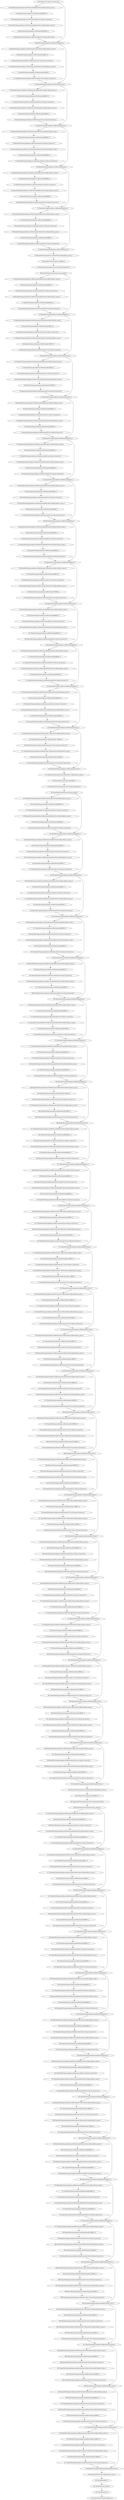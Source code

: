 strict digraph  {
"0 DenseNet/Conv2d[conv1]/conv2d_0" [id=0, type=conv2d];
"1 DenseNet/Sequential[dense1]/Bottleneck[0]/BatchNorm2d[bn1]/batch_norm_0" [id=1, type=batch_norm];
"2 DenseNet/Sequential[dense1]/Bottleneck[0]/RELU_0" [id=2, type=RELU];
"3 DenseNet/Sequential[dense1]/Bottleneck[0]/Conv2d[conv1]/conv2d_0" [id=3, type=conv2d];
"4 DenseNet/Sequential[dense1]/Bottleneck[0]/BatchNorm2d[bn2]/batch_norm_0" [id=4, type=batch_norm];
"5 DenseNet/Sequential[dense1]/Bottleneck[0]/RELU_1" [id=5, type=RELU];
"6 DenseNet/Sequential[dense1]/Bottleneck[0]/Conv2d[conv2]/conv2d_0" [id=6, type=conv2d];
"7 DenseNet/Sequential[dense1]/Bottleneck[0]/cat_0" [id=7, type=cat];
"8 DenseNet/Sequential[dense1]/Bottleneck[1]/BatchNorm2d[bn1]/batch_norm_0" [id=8, type=batch_norm];
"9 DenseNet/Sequential[dense1]/Bottleneck[1]/RELU_0" [id=9, type=RELU];
"10 DenseNet/Sequential[dense1]/Bottleneck[1]/Conv2d[conv1]/conv2d_0" [id=10, type=conv2d];
"11 DenseNet/Sequential[dense1]/Bottleneck[1]/BatchNorm2d[bn2]/batch_norm_0" [id=11, type=batch_norm];
"12 DenseNet/Sequential[dense1]/Bottleneck[1]/RELU_1" [id=12, type=RELU];
"13 DenseNet/Sequential[dense1]/Bottleneck[1]/Conv2d[conv2]/conv2d_0" [id=13, type=conv2d];
"14 DenseNet/Sequential[dense1]/Bottleneck[1]/cat_0" [id=14, type=cat];
"15 DenseNet/Sequential[dense1]/Bottleneck[2]/BatchNorm2d[bn1]/batch_norm_0" [id=15, type=batch_norm];
"16 DenseNet/Sequential[dense1]/Bottleneck[2]/RELU_0" [id=16, type=RELU];
"17 DenseNet/Sequential[dense1]/Bottleneck[2]/Conv2d[conv1]/conv2d_0" [id=17, type=conv2d];
"18 DenseNet/Sequential[dense1]/Bottleneck[2]/BatchNorm2d[bn2]/batch_norm_0" [id=18, type=batch_norm];
"19 DenseNet/Sequential[dense1]/Bottleneck[2]/RELU_1" [id=19, type=RELU];
"20 DenseNet/Sequential[dense1]/Bottleneck[2]/Conv2d[conv2]/conv2d_0" [id=20, type=conv2d];
"21 DenseNet/Sequential[dense1]/Bottleneck[2]/cat_0" [id=21, type=cat];
"22 DenseNet/Sequential[dense1]/Bottleneck[3]/BatchNorm2d[bn1]/batch_norm_0" [id=22, type=batch_norm];
"23 DenseNet/Sequential[dense1]/Bottleneck[3]/RELU_0" [id=23, type=RELU];
"24 DenseNet/Sequential[dense1]/Bottleneck[3]/Conv2d[conv1]/conv2d_0" [id=24, type=conv2d];
"25 DenseNet/Sequential[dense1]/Bottleneck[3]/BatchNorm2d[bn2]/batch_norm_0" [id=25, type=batch_norm];
"26 DenseNet/Sequential[dense1]/Bottleneck[3]/RELU_1" [id=26, type=RELU];
"27 DenseNet/Sequential[dense1]/Bottleneck[3]/Conv2d[conv2]/conv2d_0" [id=27, type=conv2d];
"28 DenseNet/Sequential[dense1]/Bottleneck[3]/cat_0" [id=28, type=cat];
"29 DenseNet/Sequential[dense1]/Bottleneck[4]/BatchNorm2d[bn1]/batch_norm_0" [id=29, type=batch_norm];
"30 DenseNet/Sequential[dense1]/Bottleneck[4]/RELU_0" [id=30, type=RELU];
"31 DenseNet/Sequential[dense1]/Bottleneck[4]/Conv2d[conv1]/conv2d_0" [id=31, type=conv2d];
"32 DenseNet/Sequential[dense1]/Bottleneck[4]/BatchNorm2d[bn2]/batch_norm_0" [id=32, type=batch_norm];
"33 DenseNet/Sequential[dense1]/Bottleneck[4]/RELU_1" [id=33, type=RELU];
"34 DenseNet/Sequential[dense1]/Bottleneck[4]/Conv2d[conv2]/conv2d_0" [id=34, type=conv2d];
"35 DenseNet/Sequential[dense1]/Bottleneck[4]/cat_0" [id=35, type=cat];
"36 DenseNet/Sequential[dense1]/Bottleneck[5]/BatchNorm2d[bn1]/batch_norm_0" [id=36, type=batch_norm];
"37 DenseNet/Sequential[dense1]/Bottleneck[5]/RELU_0" [id=37, type=RELU];
"38 DenseNet/Sequential[dense1]/Bottleneck[5]/Conv2d[conv1]/conv2d_0" [id=38, type=conv2d];
"39 DenseNet/Sequential[dense1]/Bottleneck[5]/BatchNorm2d[bn2]/batch_norm_0" [id=39, type=batch_norm];
"40 DenseNet/Sequential[dense1]/Bottleneck[5]/RELU_1" [id=40, type=RELU];
"41 DenseNet/Sequential[dense1]/Bottleneck[5]/Conv2d[conv2]/conv2d_0" [id=41, type=conv2d];
"42 DenseNet/Sequential[dense1]/Bottleneck[5]/cat_0" [id=42, type=cat];
"43 DenseNet/Transition[trans1]/BatchNorm2d[bn]/batch_norm_0" [id=43, type=batch_norm];
"44 DenseNet/Transition[trans1]/RELU_0" [id=44, type=RELU];
"45 DenseNet/Transition[trans1]/Conv2d[conv]/conv2d_0" [id=45, type=conv2d];
"46 DenseNet/Transition[trans1]/avg_pool2d_0" [id=46, type=avg_pool2d];
"47 DenseNet/Sequential[dense2]/Bottleneck[0]/BatchNorm2d[bn1]/batch_norm_0" [id=47, type=batch_norm];
"48 DenseNet/Sequential[dense2]/Bottleneck[0]/RELU_0" [id=48, type=RELU];
"49 DenseNet/Sequential[dense2]/Bottleneck[0]/Conv2d[conv1]/conv2d_0" [id=49, type=conv2d];
"50 DenseNet/Sequential[dense2]/Bottleneck[0]/BatchNorm2d[bn2]/batch_norm_0" [id=50, type=batch_norm];
"51 DenseNet/Sequential[dense2]/Bottleneck[0]/RELU_1" [id=51, type=RELU];
"52 DenseNet/Sequential[dense2]/Bottleneck[0]/Conv2d[conv2]/conv2d_0" [id=52, type=conv2d];
"53 DenseNet/Sequential[dense2]/Bottleneck[0]/cat_0" [id=53, type=cat];
"54 DenseNet/Sequential[dense2]/Bottleneck[1]/BatchNorm2d[bn1]/batch_norm_0" [id=54, type=batch_norm];
"55 DenseNet/Sequential[dense2]/Bottleneck[1]/RELU_0" [id=55, type=RELU];
"56 DenseNet/Sequential[dense2]/Bottleneck[1]/Conv2d[conv1]/conv2d_0" [id=56, type=conv2d];
"57 DenseNet/Sequential[dense2]/Bottleneck[1]/BatchNorm2d[bn2]/batch_norm_0" [id=57, type=batch_norm];
"58 DenseNet/Sequential[dense2]/Bottleneck[1]/RELU_1" [id=58, type=RELU];
"59 DenseNet/Sequential[dense2]/Bottleneck[1]/Conv2d[conv2]/conv2d_0" [id=59, type=conv2d];
"60 DenseNet/Sequential[dense2]/Bottleneck[1]/cat_0" [id=60, type=cat];
"61 DenseNet/Sequential[dense2]/Bottleneck[2]/BatchNorm2d[bn1]/batch_norm_0" [id=61, type=batch_norm];
"62 DenseNet/Sequential[dense2]/Bottleneck[2]/RELU_0" [id=62, type=RELU];
"63 DenseNet/Sequential[dense2]/Bottleneck[2]/Conv2d[conv1]/conv2d_0" [id=63, type=conv2d];
"64 DenseNet/Sequential[dense2]/Bottleneck[2]/BatchNorm2d[bn2]/batch_norm_0" [id=64, type=batch_norm];
"65 DenseNet/Sequential[dense2]/Bottleneck[2]/RELU_1" [id=65, type=RELU];
"66 DenseNet/Sequential[dense2]/Bottleneck[2]/Conv2d[conv2]/conv2d_0" [id=66, type=conv2d];
"67 DenseNet/Sequential[dense2]/Bottleneck[2]/cat_0" [id=67, type=cat];
"68 DenseNet/Sequential[dense2]/Bottleneck[3]/BatchNorm2d[bn1]/batch_norm_0" [id=68, type=batch_norm];
"69 DenseNet/Sequential[dense2]/Bottleneck[3]/RELU_0" [id=69, type=RELU];
"70 DenseNet/Sequential[dense2]/Bottleneck[3]/Conv2d[conv1]/conv2d_0" [id=70, type=conv2d];
"71 DenseNet/Sequential[dense2]/Bottleneck[3]/BatchNorm2d[bn2]/batch_norm_0" [id=71, type=batch_norm];
"72 DenseNet/Sequential[dense2]/Bottleneck[3]/RELU_1" [id=72, type=RELU];
"73 DenseNet/Sequential[dense2]/Bottleneck[3]/Conv2d[conv2]/conv2d_0" [id=73, type=conv2d];
"74 DenseNet/Sequential[dense2]/Bottleneck[3]/cat_0" [id=74, type=cat];
"75 DenseNet/Sequential[dense2]/Bottleneck[4]/BatchNorm2d[bn1]/batch_norm_0" [id=75, type=batch_norm];
"76 DenseNet/Sequential[dense2]/Bottleneck[4]/RELU_0" [id=76, type=RELU];
"77 DenseNet/Sequential[dense2]/Bottleneck[4]/Conv2d[conv1]/conv2d_0" [id=77, type=conv2d];
"78 DenseNet/Sequential[dense2]/Bottleneck[4]/BatchNorm2d[bn2]/batch_norm_0" [id=78, type=batch_norm];
"79 DenseNet/Sequential[dense2]/Bottleneck[4]/RELU_1" [id=79, type=RELU];
"80 DenseNet/Sequential[dense2]/Bottleneck[4]/Conv2d[conv2]/conv2d_0" [id=80, type=conv2d];
"81 DenseNet/Sequential[dense2]/Bottleneck[4]/cat_0" [id=81, type=cat];
"82 DenseNet/Sequential[dense2]/Bottleneck[5]/BatchNorm2d[bn1]/batch_norm_0" [id=82, type=batch_norm];
"83 DenseNet/Sequential[dense2]/Bottleneck[5]/RELU_0" [id=83, type=RELU];
"84 DenseNet/Sequential[dense2]/Bottleneck[5]/Conv2d[conv1]/conv2d_0" [id=84, type=conv2d];
"85 DenseNet/Sequential[dense2]/Bottleneck[5]/BatchNorm2d[bn2]/batch_norm_0" [id=85, type=batch_norm];
"86 DenseNet/Sequential[dense2]/Bottleneck[5]/RELU_1" [id=86, type=RELU];
"87 DenseNet/Sequential[dense2]/Bottleneck[5]/Conv2d[conv2]/conv2d_0" [id=87, type=conv2d];
"88 DenseNet/Sequential[dense2]/Bottleneck[5]/cat_0" [id=88, type=cat];
"89 DenseNet/Sequential[dense2]/Bottleneck[6]/BatchNorm2d[bn1]/batch_norm_0" [id=89, type=batch_norm];
"90 DenseNet/Sequential[dense2]/Bottleneck[6]/RELU_0" [id=90, type=RELU];
"91 DenseNet/Sequential[dense2]/Bottleneck[6]/Conv2d[conv1]/conv2d_0" [id=91, type=conv2d];
"92 DenseNet/Sequential[dense2]/Bottleneck[6]/BatchNorm2d[bn2]/batch_norm_0" [id=92, type=batch_norm];
"93 DenseNet/Sequential[dense2]/Bottleneck[6]/RELU_1" [id=93, type=RELU];
"94 DenseNet/Sequential[dense2]/Bottleneck[6]/Conv2d[conv2]/conv2d_0" [id=94, type=conv2d];
"95 DenseNet/Sequential[dense2]/Bottleneck[6]/cat_0" [id=95, type=cat];
"96 DenseNet/Sequential[dense2]/Bottleneck[7]/BatchNorm2d[bn1]/batch_norm_0" [id=96, type=batch_norm];
"97 DenseNet/Sequential[dense2]/Bottleneck[7]/RELU_0" [id=97, type=RELU];
"98 DenseNet/Sequential[dense2]/Bottleneck[7]/Conv2d[conv1]/conv2d_0" [id=98, type=conv2d];
"99 DenseNet/Sequential[dense2]/Bottleneck[7]/BatchNorm2d[bn2]/batch_norm_0" [id=99, type=batch_norm];
"100 DenseNet/Sequential[dense2]/Bottleneck[7]/RELU_1" [id=100, type=RELU];
"101 DenseNet/Sequential[dense2]/Bottleneck[7]/Conv2d[conv2]/conv2d_0" [id=101, type=conv2d];
"102 DenseNet/Sequential[dense2]/Bottleneck[7]/cat_0" [id=102, type=cat];
"103 DenseNet/Sequential[dense2]/Bottleneck[8]/BatchNorm2d[bn1]/batch_norm_0" [id=103, type=batch_norm];
"104 DenseNet/Sequential[dense2]/Bottleneck[8]/RELU_0" [id=104, type=RELU];
"105 DenseNet/Sequential[dense2]/Bottleneck[8]/Conv2d[conv1]/conv2d_0" [id=105, type=conv2d];
"106 DenseNet/Sequential[dense2]/Bottleneck[8]/BatchNorm2d[bn2]/batch_norm_0" [id=106, type=batch_norm];
"107 DenseNet/Sequential[dense2]/Bottleneck[8]/RELU_1" [id=107, type=RELU];
"108 DenseNet/Sequential[dense2]/Bottleneck[8]/Conv2d[conv2]/conv2d_0" [id=108, type=conv2d];
"109 DenseNet/Sequential[dense2]/Bottleneck[8]/cat_0" [id=109, type=cat];
"110 DenseNet/Sequential[dense2]/Bottleneck[9]/BatchNorm2d[bn1]/batch_norm_0" [id=110, type=batch_norm];
"111 DenseNet/Sequential[dense2]/Bottleneck[9]/RELU_0" [id=111, type=RELU];
"112 DenseNet/Sequential[dense2]/Bottleneck[9]/Conv2d[conv1]/conv2d_0" [id=112, type=conv2d];
"113 DenseNet/Sequential[dense2]/Bottleneck[9]/BatchNorm2d[bn2]/batch_norm_0" [id=113, type=batch_norm];
"114 DenseNet/Sequential[dense2]/Bottleneck[9]/RELU_1" [id=114, type=RELU];
"115 DenseNet/Sequential[dense2]/Bottleneck[9]/Conv2d[conv2]/conv2d_0" [id=115, type=conv2d];
"116 DenseNet/Sequential[dense2]/Bottleneck[9]/cat_0" [id=116, type=cat];
"117 DenseNet/Sequential[dense2]/Bottleneck[10]/BatchNorm2d[bn1]/batch_norm_0" [id=117, type=batch_norm];
"118 DenseNet/Sequential[dense2]/Bottleneck[10]/RELU_0" [id=118, type=RELU];
"119 DenseNet/Sequential[dense2]/Bottleneck[10]/Conv2d[conv1]/conv2d_0" [id=119, type=conv2d];
"120 DenseNet/Sequential[dense2]/Bottleneck[10]/BatchNorm2d[bn2]/batch_norm_0" [id=120, type=batch_norm];
"121 DenseNet/Sequential[dense2]/Bottleneck[10]/RELU_1" [id=121, type=RELU];
"122 DenseNet/Sequential[dense2]/Bottleneck[10]/Conv2d[conv2]/conv2d_0" [id=122, type=conv2d];
"123 DenseNet/Sequential[dense2]/Bottleneck[10]/cat_0" [id=123, type=cat];
"124 DenseNet/Sequential[dense2]/Bottleneck[11]/BatchNorm2d[bn1]/batch_norm_0" [id=124, type=batch_norm];
"125 DenseNet/Sequential[dense2]/Bottleneck[11]/RELU_0" [id=125, type=RELU];
"126 DenseNet/Sequential[dense2]/Bottleneck[11]/Conv2d[conv1]/conv2d_0" [id=126, type=conv2d];
"127 DenseNet/Sequential[dense2]/Bottleneck[11]/BatchNorm2d[bn2]/batch_norm_0" [id=127, type=batch_norm];
"128 DenseNet/Sequential[dense2]/Bottleneck[11]/RELU_1" [id=128, type=RELU];
"129 DenseNet/Sequential[dense2]/Bottleneck[11]/Conv2d[conv2]/conv2d_0" [id=129, type=conv2d];
"130 DenseNet/Sequential[dense2]/Bottleneck[11]/cat_0" [id=130, type=cat];
"131 DenseNet/Transition[trans2]/BatchNorm2d[bn]/batch_norm_0" [id=131, type=batch_norm];
"132 DenseNet/Transition[trans2]/RELU_0" [id=132, type=RELU];
"133 DenseNet/Transition[trans2]/Conv2d[conv]/conv2d_0" [id=133, type=conv2d];
"134 DenseNet/Transition[trans2]/avg_pool2d_0" [id=134, type=avg_pool2d];
"135 DenseNet/Sequential[dense3]/Bottleneck[0]/BatchNorm2d[bn1]/batch_norm_0" [id=135, type=batch_norm];
"136 DenseNet/Sequential[dense3]/Bottleneck[0]/RELU_0" [id=136, type=RELU];
"137 DenseNet/Sequential[dense3]/Bottleneck[0]/Conv2d[conv1]/conv2d_0" [id=137, type=conv2d];
"138 DenseNet/Sequential[dense3]/Bottleneck[0]/BatchNorm2d[bn2]/batch_norm_0" [id=138, type=batch_norm];
"139 DenseNet/Sequential[dense3]/Bottleneck[0]/RELU_1" [id=139, type=RELU];
"140 DenseNet/Sequential[dense3]/Bottleneck[0]/Conv2d[conv2]/conv2d_0" [id=140, type=conv2d];
"141 DenseNet/Sequential[dense3]/Bottleneck[0]/cat_0" [id=141, type=cat];
"142 DenseNet/Sequential[dense3]/Bottleneck[1]/BatchNorm2d[bn1]/batch_norm_0" [id=142, type=batch_norm];
"143 DenseNet/Sequential[dense3]/Bottleneck[1]/RELU_0" [id=143, type=RELU];
"144 DenseNet/Sequential[dense3]/Bottleneck[1]/Conv2d[conv1]/conv2d_0" [id=144, type=conv2d];
"145 DenseNet/Sequential[dense3]/Bottleneck[1]/BatchNorm2d[bn2]/batch_norm_0" [id=145, type=batch_norm];
"146 DenseNet/Sequential[dense3]/Bottleneck[1]/RELU_1" [id=146, type=RELU];
"147 DenseNet/Sequential[dense3]/Bottleneck[1]/Conv2d[conv2]/conv2d_0" [id=147, type=conv2d];
"148 DenseNet/Sequential[dense3]/Bottleneck[1]/cat_0" [id=148, type=cat];
"149 DenseNet/Sequential[dense3]/Bottleneck[2]/BatchNorm2d[bn1]/batch_norm_0" [id=149, type=batch_norm];
"150 DenseNet/Sequential[dense3]/Bottleneck[2]/RELU_0" [id=150, type=RELU];
"151 DenseNet/Sequential[dense3]/Bottleneck[2]/Conv2d[conv1]/conv2d_0" [id=151, type=conv2d];
"152 DenseNet/Sequential[dense3]/Bottleneck[2]/BatchNorm2d[bn2]/batch_norm_0" [id=152, type=batch_norm];
"153 DenseNet/Sequential[dense3]/Bottleneck[2]/RELU_1" [id=153, type=RELU];
"154 DenseNet/Sequential[dense3]/Bottleneck[2]/Conv2d[conv2]/conv2d_0" [id=154, type=conv2d];
"155 DenseNet/Sequential[dense3]/Bottleneck[2]/cat_0" [id=155, type=cat];
"156 DenseNet/Sequential[dense3]/Bottleneck[3]/BatchNorm2d[bn1]/batch_norm_0" [id=156, type=batch_norm];
"157 DenseNet/Sequential[dense3]/Bottleneck[3]/RELU_0" [id=157, type=RELU];
"158 DenseNet/Sequential[dense3]/Bottleneck[3]/Conv2d[conv1]/conv2d_0" [id=158, type=conv2d];
"159 DenseNet/Sequential[dense3]/Bottleneck[3]/BatchNorm2d[bn2]/batch_norm_0" [id=159, type=batch_norm];
"160 DenseNet/Sequential[dense3]/Bottleneck[3]/RELU_1" [id=160, type=RELU];
"161 DenseNet/Sequential[dense3]/Bottleneck[3]/Conv2d[conv2]/conv2d_0" [id=161, type=conv2d];
"162 DenseNet/Sequential[dense3]/Bottleneck[3]/cat_0" [id=162, type=cat];
"163 DenseNet/Sequential[dense3]/Bottleneck[4]/BatchNorm2d[bn1]/batch_norm_0" [id=163, type=batch_norm];
"164 DenseNet/Sequential[dense3]/Bottleneck[4]/RELU_0" [id=164, type=RELU];
"165 DenseNet/Sequential[dense3]/Bottleneck[4]/Conv2d[conv1]/conv2d_0" [id=165, type=conv2d];
"166 DenseNet/Sequential[dense3]/Bottleneck[4]/BatchNorm2d[bn2]/batch_norm_0" [id=166, type=batch_norm];
"167 DenseNet/Sequential[dense3]/Bottleneck[4]/RELU_1" [id=167, type=RELU];
"168 DenseNet/Sequential[dense3]/Bottleneck[4]/Conv2d[conv2]/conv2d_0" [id=168, type=conv2d];
"169 DenseNet/Sequential[dense3]/Bottleneck[4]/cat_0" [id=169, type=cat];
"170 DenseNet/Sequential[dense3]/Bottleneck[5]/BatchNorm2d[bn1]/batch_norm_0" [id=170, type=batch_norm];
"171 DenseNet/Sequential[dense3]/Bottleneck[5]/RELU_0" [id=171, type=RELU];
"172 DenseNet/Sequential[dense3]/Bottleneck[5]/Conv2d[conv1]/conv2d_0" [id=172, type=conv2d];
"173 DenseNet/Sequential[dense3]/Bottleneck[5]/BatchNorm2d[bn2]/batch_norm_0" [id=173, type=batch_norm];
"174 DenseNet/Sequential[dense3]/Bottleneck[5]/RELU_1" [id=174, type=RELU];
"175 DenseNet/Sequential[dense3]/Bottleneck[5]/Conv2d[conv2]/conv2d_0" [id=175, type=conv2d];
"176 DenseNet/Sequential[dense3]/Bottleneck[5]/cat_0" [id=176, type=cat];
"177 DenseNet/Sequential[dense3]/Bottleneck[6]/BatchNorm2d[bn1]/batch_norm_0" [id=177, type=batch_norm];
"178 DenseNet/Sequential[dense3]/Bottleneck[6]/RELU_0" [id=178, type=RELU];
"179 DenseNet/Sequential[dense3]/Bottleneck[6]/Conv2d[conv1]/conv2d_0" [id=179, type=conv2d];
"180 DenseNet/Sequential[dense3]/Bottleneck[6]/BatchNorm2d[bn2]/batch_norm_0" [id=180, type=batch_norm];
"181 DenseNet/Sequential[dense3]/Bottleneck[6]/RELU_1" [id=181, type=RELU];
"182 DenseNet/Sequential[dense3]/Bottleneck[6]/Conv2d[conv2]/conv2d_0" [id=182, type=conv2d];
"183 DenseNet/Sequential[dense3]/Bottleneck[6]/cat_0" [id=183, type=cat];
"184 DenseNet/Sequential[dense3]/Bottleneck[7]/BatchNorm2d[bn1]/batch_norm_0" [id=184, type=batch_norm];
"185 DenseNet/Sequential[dense3]/Bottleneck[7]/RELU_0" [id=185, type=RELU];
"186 DenseNet/Sequential[dense3]/Bottleneck[7]/Conv2d[conv1]/conv2d_0" [id=186, type=conv2d];
"187 DenseNet/Sequential[dense3]/Bottleneck[7]/BatchNorm2d[bn2]/batch_norm_0" [id=187, type=batch_norm];
"188 DenseNet/Sequential[dense3]/Bottleneck[7]/RELU_1" [id=188, type=RELU];
"189 DenseNet/Sequential[dense3]/Bottleneck[7]/Conv2d[conv2]/conv2d_0" [id=189, type=conv2d];
"190 DenseNet/Sequential[dense3]/Bottleneck[7]/cat_0" [id=190, type=cat];
"191 DenseNet/Sequential[dense3]/Bottleneck[8]/BatchNorm2d[bn1]/batch_norm_0" [id=191, type=batch_norm];
"192 DenseNet/Sequential[dense3]/Bottleneck[8]/RELU_0" [id=192, type=RELU];
"193 DenseNet/Sequential[dense3]/Bottleneck[8]/Conv2d[conv1]/conv2d_0" [id=193, type=conv2d];
"194 DenseNet/Sequential[dense3]/Bottleneck[8]/BatchNorm2d[bn2]/batch_norm_0" [id=194, type=batch_norm];
"195 DenseNet/Sequential[dense3]/Bottleneck[8]/RELU_1" [id=195, type=RELU];
"196 DenseNet/Sequential[dense3]/Bottleneck[8]/Conv2d[conv2]/conv2d_0" [id=196, type=conv2d];
"197 DenseNet/Sequential[dense3]/Bottleneck[8]/cat_0" [id=197, type=cat];
"198 DenseNet/Sequential[dense3]/Bottleneck[9]/BatchNorm2d[bn1]/batch_norm_0" [id=198, type=batch_norm];
"199 DenseNet/Sequential[dense3]/Bottleneck[9]/RELU_0" [id=199, type=RELU];
"200 DenseNet/Sequential[dense3]/Bottleneck[9]/Conv2d[conv1]/conv2d_0" [id=200, type=conv2d];
"201 DenseNet/Sequential[dense3]/Bottleneck[9]/BatchNorm2d[bn2]/batch_norm_0" [id=201, type=batch_norm];
"202 DenseNet/Sequential[dense3]/Bottleneck[9]/RELU_1" [id=202, type=RELU];
"203 DenseNet/Sequential[dense3]/Bottleneck[9]/Conv2d[conv2]/conv2d_0" [id=203, type=conv2d];
"204 DenseNet/Sequential[dense3]/Bottleneck[9]/cat_0" [id=204, type=cat];
"205 DenseNet/Sequential[dense3]/Bottleneck[10]/BatchNorm2d[bn1]/batch_norm_0" [id=205, type=batch_norm];
"206 DenseNet/Sequential[dense3]/Bottleneck[10]/RELU_0" [id=206, type=RELU];
"207 DenseNet/Sequential[dense3]/Bottleneck[10]/Conv2d[conv1]/conv2d_0" [id=207, type=conv2d];
"208 DenseNet/Sequential[dense3]/Bottleneck[10]/BatchNorm2d[bn2]/batch_norm_0" [id=208, type=batch_norm];
"209 DenseNet/Sequential[dense3]/Bottleneck[10]/RELU_1" [id=209, type=RELU];
"210 DenseNet/Sequential[dense3]/Bottleneck[10]/Conv2d[conv2]/conv2d_0" [id=210, type=conv2d];
"211 DenseNet/Sequential[dense3]/Bottleneck[10]/cat_0" [id=211, type=cat];
"212 DenseNet/Sequential[dense3]/Bottleneck[11]/BatchNorm2d[bn1]/batch_norm_0" [id=212, type=batch_norm];
"213 DenseNet/Sequential[dense3]/Bottleneck[11]/RELU_0" [id=213, type=RELU];
"214 DenseNet/Sequential[dense3]/Bottleneck[11]/Conv2d[conv1]/conv2d_0" [id=214, type=conv2d];
"215 DenseNet/Sequential[dense3]/Bottleneck[11]/BatchNorm2d[bn2]/batch_norm_0" [id=215, type=batch_norm];
"216 DenseNet/Sequential[dense3]/Bottleneck[11]/RELU_1" [id=216, type=RELU];
"217 DenseNet/Sequential[dense3]/Bottleneck[11]/Conv2d[conv2]/conv2d_0" [id=217, type=conv2d];
"218 DenseNet/Sequential[dense3]/Bottleneck[11]/cat_0" [id=218, type=cat];
"219 DenseNet/Sequential[dense3]/Bottleneck[12]/BatchNorm2d[bn1]/batch_norm_0" [id=219, type=batch_norm];
"220 DenseNet/Sequential[dense3]/Bottleneck[12]/RELU_0" [id=220, type=RELU];
"221 DenseNet/Sequential[dense3]/Bottleneck[12]/Conv2d[conv1]/conv2d_0" [id=221, type=conv2d];
"222 DenseNet/Sequential[dense3]/Bottleneck[12]/BatchNorm2d[bn2]/batch_norm_0" [id=222, type=batch_norm];
"223 DenseNet/Sequential[dense3]/Bottleneck[12]/RELU_1" [id=223, type=RELU];
"224 DenseNet/Sequential[dense3]/Bottleneck[12]/Conv2d[conv2]/conv2d_0" [id=224, type=conv2d];
"225 DenseNet/Sequential[dense3]/Bottleneck[12]/cat_0" [id=225, type=cat];
"226 DenseNet/Sequential[dense3]/Bottleneck[13]/BatchNorm2d[bn1]/batch_norm_0" [id=226, type=batch_norm];
"227 DenseNet/Sequential[dense3]/Bottleneck[13]/RELU_0" [id=227, type=RELU];
"228 DenseNet/Sequential[dense3]/Bottleneck[13]/Conv2d[conv1]/conv2d_0" [id=228, type=conv2d];
"229 DenseNet/Sequential[dense3]/Bottleneck[13]/BatchNorm2d[bn2]/batch_norm_0" [id=229, type=batch_norm];
"230 DenseNet/Sequential[dense3]/Bottleneck[13]/RELU_1" [id=230, type=RELU];
"231 DenseNet/Sequential[dense3]/Bottleneck[13]/Conv2d[conv2]/conv2d_0" [id=231, type=conv2d];
"232 DenseNet/Sequential[dense3]/Bottleneck[13]/cat_0" [id=232, type=cat];
"233 DenseNet/Sequential[dense3]/Bottleneck[14]/BatchNorm2d[bn1]/batch_norm_0" [id=233, type=batch_norm];
"234 DenseNet/Sequential[dense3]/Bottleneck[14]/RELU_0" [id=234, type=RELU];
"235 DenseNet/Sequential[dense3]/Bottleneck[14]/Conv2d[conv1]/conv2d_0" [id=235, type=conv2d];
"236 DenseNet/Sequential[dense3]/Bottleneck[14]/BatchNorm2d[bn2]/batch_norm_0" [id=236, type=batch_norm];
"237 DenseNet/Sequential[dense3]/Bottleneck[14]/RELU_1" [id=237, type=RELU];
"238 DenseNet/Sequential[dense3]/Bottleneck[14]/Conv2d[conv2]/conv2d_0" [id=238, type=conv2d];
"239 DenseNet/Sequential[dense3]/Bottleneck[14]/cat_0" [id=239, type=cat];
"240 DenseNet/Sequential[dense3]/Bottleneck[15]/BatchNorm2d[bn1]/batch_norm_0" [id=240, type=batch_norm];
"241 DenseNet/Sequential[dense3]/Bottleneck[15]/RELU_0" [id=241, type=RELU];
"242 DenseNet/Sequential[dense3]/Bottleneck[15]/Conv2d[conv1]/conv2d_0" [id=242, type=conv2d];
"243 DenseNet/Sequential[dense3]/Bottleneck[15]/BatchNorm2d[bn2]/batch_norm_0" [id=243, type=batch_norm];
"244 DenseNet/Sequential[dense3]/Bottleneck[15]/RELU_1" [id=244, type=RELU];
"245 DenseNet/Sequential[dense3]/Bottleneck[15]/Conv2d[conv2]/conv2d_0" [id=245, type=conv2d];
"246 DenseNet/Sequential[dense3]/Bottleneck[15]/cat_0" [id=246, type=cat];
"247 DenseNet/Sequential[dense3]/Bottleneck[16]/BatchNorm2d[bn1]/batch_norm_0" [id=247, type=batch_norm];
"248 DenseNet/Sequential[dense3]/Bottleneck[16]/RELU_0" [id=248, type=RELU];
"249 DenseNet/Sequential[dense3]/Bottleneck[16]/Conv2d[conv1]/conv2d_0" [id=249, type=conv2d];
"250 DenseNet/Sequential[dense3]/Bottleneck[16]/BatchNorm2d[bn2]/batch_norm_0" [id=250, type=batch_norm];
"251 DenseNet/Sequential[dense3]/Bottleneck[16]/RELU_1" [id=251, type=RELU];
"252 DenseNet/Sequential[dense3]/Bottleneck[16]/Conv2d[conv2]/conv2d_0" [id=252, type=conv2d];
"253 DenseNet/Sequential[dense3]/Bottleneck[16]/cat_0" [id=253, type=cat];
"254 DenseNet/Sequential[dense3]/Bottleneck[17]/BatchNorm2d[bn1]/batch_norm_0" [id=254, type=batch_norm];
"255 DenseNet/Sequential[dense3]/Bottleneck[17]/RELU_0" [id=255, type=RELU];
"256 DenseNet/Sequential[dense3]/Bottleneck[17]/Conv2d[conv1]/conv2d_0" [id=256, type=conv2d];
"257 DenseNet/Sequential[dense3]/Bottleneck[17]/BatchNorm2d[bn2]/batch_norm_0" [id=257, type=batch_norm];
"258 DenseNet/Sequential[dense3]/Bottleneck[17]/RELU_1" [id=258, type=RELU];
"259 DenseNet/Sequential[dense3]/Bottleneck[17]/Conv2d[conv2]/conv2d_0" [id=259, type=conv2d];
"260 DenseNet/Sequential[dense3]/Bottleneck[17]/cat_0" [id=260, type=cat];
"261 DenseNet/Sequential[dense3]/Bottleneck[18]/BatchNorm2d[bn1]/batch_norm_0" [id=261, type=batch_norm];
"262 DenseNet/Sequential[dense3]/Bottleneck[18]/RELU_0" [id=262, type=RELU];
"263 DenseNet/Sequential[dense3]/Bottleneck[18]/Conv2d[conv1]/conv2d_0" [id=263, type=conv2d];
"264 DenseNet/Sequential[dense3]/Bottleneck[18]/BatchNorm2d[bn2]/batch_norm_0" [id=264, type=batch_norm];
"265 DenseNet/Sequential[dense3]/Bottleneck[18]/RELU_1" [id=265, type=RELU];
"266 DenseNet/Sequential[dense3]/Bottleneck[18]/Conv2d[conv2]/conv2d_0" [id=266, type=conv2d];
"267 DenseNet/Sequential[dense3]/Bottleneck[18]/cat_0" [id=267, type=cat];
"268 DenseNet/Sequential[dense3]/Bottleneck[19]/BatchNorm2d[bn1]/batch_norm_0" [id=268, type=batch_norm];
"269 DenseNet/Sequential[dense3]/Bottleneck[19]/RELU_0" [id=269, type=RELU];
"270 DenseNet/Sequential[dense3]/Bottleneck[19]/Conv2d[conv1]/conv2d_0" [id=270, type=conv2d];
"271 DenseNet/Sequential[dense3]/Bottleneck[19]/BatchNorm2d[bn2]/batch_norm_0" [id=271, type=batch_norm];
"272 DenseNet/Sequential[dense3]/Bottleneck[19]/RELU_1" [id=272, type=RELU];
"273 DenseNet/Sequential[dense3]/Bottleneck[19]/Conv2d[conv2]/conv2d_0" [id=273, type=conv2d];
"274 DenseNet/Sequential[dense3]/Bottleneck[19]/cat_0" [id=274, type=cat];
"275 DenseNet/Sequential[dense3]/Bottleneck[20]/BatchNorm2d[bn1]/batch_norm_0" [id=275, type=batch_norm];
"276 DenseNet/Sequential[dense3]/Bottleneck[20]/RELU_0" [id=276, type=RELU];
"277 DenseNet/Sequential[dense3]/Bottleneck[20]/Conv2d[conv1]/conv2d_0" [id=277, type=conv2d];
"278 DenseNet/Sequential[dense3]/Bottleneck[20]/BatchNorm2d[bn2]/batch_norm_0" [id=278, type=batch_norm];
"279 DenseNet/Sequential[dense3]/Bottleneck[20]/RELU_1" [id=279, type=RELU];
"280 DenseNet/Sequential[dense3]/Bottleneck[20]/Conv2d[conv2]/conv2d_0" [id=280, type=conv2d];
"281 DenseNet/Sequential[dense3]/Bottleneck[20]/cat_0" [id=281, type=cat];
"282 DenseNet/Sequential[dense3]/Bottleneck[21]/BatchNorm2d[bn1]/batch_norm_0" [id=282, type=batch_norm];
"283 DenseNet/Sequential[dense3]/Bottleneck[21]/RELU_0" [id=283, type=RELU];
"284 DenseNet/Sequential[dense3]/Bottleneck[21]/Conv2d[conv1]/conv2d_0" [id=284, type=conv2d];
"285 DenseNet/Sequential[dense3]/Bottleneck[21]/BatchNorm2d[bn2]/batch_norm_0" [id=285, type=batch_norm];
"286 DenseNet/Sequential[dense3]/Bottleneck[21]/RELU_1" [id=286, type=RELU];
"287 DenseNet/Sequential[dense3]/Bottleneck[21]/Conv2d[conv2]/conv2d_0" [id=287, type=conv2d];
"288 DenseNet/Sequential[dense3]/Bottleneck[21]/cat_0" [id=288, type=cat];
"289 DenseNet/Sequential[dense3]/Bottleneck[22]/BatchNorm2d[bn1]/batch_norm_0" [id=289, type=batch_norm];
"290 DenseNet/Sequential[dense3]/Bottleneck[22]/RELU_0" [id=290, type=RELU];
"291 DenseNet/Sequential[dense3]/Bottleneck[22]/Conv2d[conv1]/conv2d_0" [id=291, type=conv2d];
"292 DenseNet/Sequential[dense3]/Bottleneck[22]/BatchNorm2d[bn2]/batch_norm_0" [id=292, type=batch_norm];
"293 DenseNet/Sequential[dense3]/Bottleneck[22]/RELU_1" [id=293, type=RELU];
"294 DenseNet/Sequential[dense3]/Bottleneck[22]/Conv2d[conv2]/conv2d_0" [id=294, type=conv2d];
"295 DenseNet/Sequential[dense3]/Bottleneck[22]/cat_0" [id=295, type=cat];
"296 DenseNet/Sequential[dense3]/Bottleneck[23]/BatchNorm2d[bn1]/batch_norm_0" [id=296, type=batch_norm];
"297 DenseNet/Sequential[dense3]/Bottleneck[23]/RELU_0" [id=297, type=RELU];
"298 DenseNet/Sequential[dense3]/Bottleneck[23]/Conv2d[conv1]/conv2d_0" [id=298, type=conv2d];
"299 DenseNet/Sequential[dense3]/Bottleneck[23]/BatchNorm2d[bn2]/batch_norm_0" [id=299, type=batch_norm];
"300 DenseNet/Sequential[dense3]/Bottleneck[23]/RELU_1" [id=300, type=RELU];
"301 DenseNet/Sequential[dense3]/Bottleneck[23]/Conv2d[conv2]/conv2d_0" [id=301, type=conv2d];
"302 DenseNet/Sequential[dense3]/Bottleneck[23]/cat_0" [id=302, type=cat];
"303 DenseNet/Transition[trans3]/BatchNorm2d[bn]/batch_norm_0" [id=303, type=batch_norm];
"304 DenseNet/Transition[trans3]/RELU_0" [id=304, type=RELU];
"305 DenseNet/Transition[trans3]/Conv2d[conv]/conv2d_0" [id=305, type=conv2d];
"306 DenseNet/Transition[trans3]/avg_pool2d_0" [id=306, type=avg_pool2d];
"307 DenseNet/Sequential[dense4]/Bottleneck[0]/BatchNorm2d[bn1]/batch_norm_0" [id=307, type=batch_norm];
"308 DenseNet/Sequential[dense4]/Bottleneck[0]/RELU_0" [id=308, type=RELU];
"309 DenseNet/Sequential[dense4]/Bottleneck[0]/Conv2d[conv1]/conv2d_0" [id=309, type=conv2d];
"310 DenseNet/Sequential[dense4]/Bottleneck[0]/BatchNorm2d[bn2]/batch_norm_0" [id=310, type=batch_norm];
"311 DenseNet/Sequential[dense4]/Bottleneck[0]/RELU_1" [id=311, type=RELU];
"312 DenseNet/Sequential[dense4]/Bottleneck[0]/Conv2d[conv2]/conv2d_0" [id=312, type=conv2d];
"313 DenseNet/Sequential[dense4]/Bottleneck[0]/cat_0" [id=313, type=cat];
"314 DenseNet/Sequential[dense4]/Bottleneck[1]/BatchNorm2d[bn1]/batch_norm_0" [id=314, type=batch_norm];
"315 DenseNet/Sequential[dense4]/Bottleneck[1]/RELU_0" [id=315, type=RELU];
"316 DenseNet/Sequential[dense4]/Bottleneck[1]/Conv2d[conv1]/conv2d_0" [id=316, type=conv2d];
"317 DenseNet/Sequential[dense4]/Bottleneck[1]/BatchNorm2d[bn2]/batch_norm_0" [id=317, type=batch_norm];
"318 DenseNet/Sequential[dense4]/Bottleneck[1]/RELU_1" [id=318, type=RELU];
"319 DenseNet/Sequential[dense4]/Bottleneck[1]/Conv2d[conv2]/conv2d_0" [id=319, type=conv2d];
"320 DenseNet/Sequential[dense4]/Bottleneck[1]/cat_0" [id=320, type=cat];
"321 DenseNet/Sequential[dense4]/Bottleneck[2]/BatchNorm2d[bn1]/batch_norm_0" [id=321, type=batch_norm];
"322 DenseNet/Sequential[dense4]/Bottleneck[2]/RELU_0" [id=322, type=RELU];
"323 DenseNet/Sequential[dense4]/Bottleneck[2]/Conv2d[conv1]/conv2d_0" [id=323, type=conv2d];
"324 DenseNet/Sequential[dense4]/Bottleneck[2]/BatchNorm2d[bn2]/batch_norm_0" [id=324, type=batch_norm];
"325 DenseNet/Sequential[dense4]/Bottleneck[2]/RELU_1" [id=325, type=RELU];
"326 DenseNet/Sequential[dense4]/Bottleneck[2]/Conv2d[conv2]/conv2d_0" [id=326, type=conv2d];
"327 DenseNet/Sequential[dense4]/Bottleneck[2]/cat_0" [id=327, type=cat];
"328 DenseNet/Sequential[dense4]/Bottleneck[3]/BatchNorm2d[bn1]/batch_norm_0" [id=328, type=batch_norm];
"329 DenseNet/Sequential[dense4]/Bottleneck[3]/RELU_0" [id=329, type=RELU];
"330 DenseNet/Sequential[dense4]/Bottleneck[3]/Conv2d[conv1]/conv2d_0" [id=330, type=conv2d];
"331 DenseNet/Sequential[dense4]/Bottleneck[3]/BatchNorm2d[bn2]/batch_norm_0" [id=331, type=batch_norm];
"332 DenseNet/Sequential[dense4]/Bottleneck[3]/RELU_1" [id=332, type=RELU];
"333 DenseNet/Sequential[dense4]/Bottleneck[3]/Conv2d[conv2]/conv2d_0" [id=333, type=conv2d];
"334 DenseNet/Sequential[dense4]/Bottleneck[3]/cat_0" [id=334, type=cat];
"335 DenseNet/Sequential[dense4]/Bottleneck[4]/BatchNorm2d[bn1]/batch_norm_0" [id=335, type=batch_norm];
"336 DenseNet/Sequential[dense4]/Bottleneck[4]/RELU_0" [id=336, type=RELU];
"337 DenseNet/Sequential[dense4]/Bottleneck[4]/Conv2d[conv1]/conv2d_0" [id=337, type=conv2d];
"338 DenseNet/Sequential[dense4]/Bottleneck[4]/BatchNorm2d[bn2]/batch_norm_0" [id=338, type=batch_norm];
"339 DenseNet/Sequential[dense4]/Bottleneck[4]/RELU_1" [id=339, type=RELU];
"340 DenseNet/Sequential[dense4]/Bottleneck[4]/Conv2d[conv2]/conv2d_0" [id=340, type=conv2d];
"341 DenseNet/Sequential[dense4]/Bottleneck[4]/cat_0" [id=341, type=cat];
"342 DenseNet/Sequential[dense4]/Bottleneck[5]/BatchNorm2d[bn1]/batch_norm_0" [id=342, type=batch_norm];
"343 DenseNet/Sequential[dense4]/Bottleneck[5]/RELU_0" [id=343, type=RELU];
"344 DenseNet/Sequential[dense4]/Bottleneck[5]/Conv2d[conv1]/conv2d_0" [id=344, type=conv2d];
"345 DenseNet/Sequential[dense4]/Bottleneck[5]/BatchNorm2d[bn2]/batch_norm_0" [id=345, type=batch_norm];
"346 DenseNet/Sequential[dense4]/Bottleneck[5]/RELU_1" [id=346, type=RELU];
"347 DenseNet/Sequential[dense4]/Bottleneck[5]/Conv2d[conv2]/conv2d_0" [id=347, type=conv2d];
"348 DenseNet/Sequential[dense4]/Bottleneck[5]/cat_0" [id=348, type=cat];
"349 DenseNet/Sequential[dense4]/Bottleneck[6]/BatchNorm2d[bn1]/batch_norm_0" [id=349, type=batch_norm];
"350 DenseNet/Sequential[dense4]/Bottleneck[6]/RELU_0" [id=350, type=RELU];
"351 DenseNet/Sequential[dense4]/Bottleneck[6]/Conv2d[conv1]/conv2d_0" [id=351, type=conv2d];
"352 DenseNet/Sequential[dense4]/Bottleneck[6]/BatchNorm2d[bn2]/batch_norm_0" [id=352, type=batch_norm];
"353 DenseNet/Sequential[dense4]/Bottleneck[6]/RELU_1" [id=353, type=RELU];
"354 DenseNet/Sequential[dense4]/Bottleneck[6]/Conv2d[conv2]/conv2d_0" [id=354, type=conv2d];
"355 DenseNet/Sequential[dense4]/Bottleneck[6]/cat_0" [id=355, type=cat];
"356 DenseNet/Sequential[dense4]/Bottleneck[7]/BatchNorm2d[bn1]/batch_norm_0" [id=356, type=batch_norm];
"357 DenseNet/Sequential[dense4]/Bottleneck[7]/RELU_0" [id=357, type=RELU];
"358 DenseNet/Sequential[dense4]/Bottleneck[7]/Conv2d[conv1]/conv2d_0" [id=358, type=conv2d];
"359 DenseNet/Sequential[dense4]/Bottleneck[7]/BatchNorm2d[bn2]/batch_norm_0" [id=359, type=batch_norm];
"360 DenseNet/Sequential[dense4]/Bottleneck[7]/RELU_1" [id=360, type=RELU];
"361 DenseNet/Sequential[dense4]/Bottleneck[7]/Conv2d[conv2]/conv2d_0" [id=361, type=conv2d];
"362 DenseNet/Sequential[dense4]/Bottleneck[7]/cat_0" [id=362, type=cat];
"363 DenseNet/Sequential[dense4]/Bottleneck[8]/BatchNorm2d[bn1]/batch_norm_0" [id=363, type=batch_norm];
"364 DenseNet/Sequential[dense4]/Bottleneck[8]/RELU_0" [id=364, type=RELU];
"365 DenseNet/Sequential[dense4]/Bottleneck[8]/Conv2d[conv1]/conv2d_0" [id=365, type=conv2d];
"366 DenseNet/Sequential[dense4]/Bottleneck[8]/BatchNorm2d[bn2]/batch_norm_0" [id=366, type=batch_norm];
"367 DenseNet/Sequential[dense4]/Bottleneck[8]/RELU_1" [id=367, type=RELU];
"368 DenseNet/Sequential[dense4]/Bottleneck[8]/Conv2d[conv2]/conv2d_0" [id=368, type=conv2d];
"369 DenseNet/Sequential[dense4]/Bottleneck[8]/cat_0" [id=369, type=cat];
"370 DenseNet/Sequential[dense4]/Bottleneck[9]/BatchNorm2d[bn1]/batch_norm_0" [id=370, type=batch_norm];
"371 DenseNet/Sequential[dense4]/Bottleneck[9]/RELU_0" [id=371, type=RELU];
"372 DenseNet/Sequential[dense4]/Bottleneck[9]/Conv2d[conv1]/conv2d_0" [id=372, type=conv2d];
"373 DenseNet/Sequential[dense4]/Bottleneck[9]/BatchNorm2d[bn2]/batch_norm_0" [id=373, type=batch_norm];
"374 DenseNet/Sequential[dense4]/Bottleneck[9]/RELU_1" [id=374, type=RELU];
"375 DenseNet/Sequential[dense4]/Bottleneck[9]/Conv2d[conv2]/conv2d_0" [id=375, type=conv2d];
"376 DenseNet/Sequential[dense4]/Bottleneck[9]/cat_0" [id=376, type=cat];
"377 DenseNet/Sequential[dense4]/Bottleneck[10]/BatchNorm2d[bn1]/batch_norm_0" [id=377, type=batch_norm];
"378 DenseNet/Sequential[dense4]/Bottleneck[10]/RELU_0" [id=378, type=RELU];
"379 DenseNet/Sequential[dense4]/Bottleneck[10]/Conv2d[conv1]/conv2d_0" [id=379, type=conv2d];
"380 DenseNet/Sequential[dense4]/Bottleneck[10]/BatchNorm2d[bn2]/batch_norm_0" [id=380, type=batch_norm];
"381 DenseNet/Sequential[dense4]/Bottleneck[10]/RELU_1" [id=381, type=RELU];
"382 DenseNet/Sequential[dense4]/Bottleneck[10]/Conv2d[conv2]/conv2d_0" [id=382, type=conv2d];
"383 DenseNet/Sequential[dense4]/Bottleneck[10]/cat_0" [id=383, type=cat];
"384 DenseNet/Sequential[dense4]/Bottleneck[11]/BatchNorm2d[bn1]/batch_norm_0" [id=384, type=batch_norm];
"385 DenseNet/Sequential[dense4]/Bottleneck[11]/RELU_0" [id=385, type=RELU];
"386 DenseNet/Sequential[dense4]/Bottleneck[11]/Conv2d[conv1]/conv2d_0" [id=386, type=conv2d];
"387 DenseNet/Sequential[dense4]/Bottleneck[11]/BatchNorm2d[bn2]/batch_norm_0" [id=387, type=batch_norm];
"388 DenseNet/Sequential[dense4]/Bottleneck[11]/RELU_1" [id=388, type=RELU];
"389 DenseNet/Sequential[dense4]/Bottleneck[11]/Conv2d[conv2]/conv2d_0" [id=389, type=conv2d];
"390 DenseNet/Sequential[dense4]/Bottleneck[11]/cat_0" [id=390, type=cat];
"391 DenseNet/Sequential[dense4]/Bottleneck[12]/BatchNorm2d[bn1]/batch_norm_0" [id=391, type=batch_norm];
"392 DenseNet/Sequential[dense4]/Bottleneck[12]/RELU_0" [id=392, type=RELU];
"393 DenseNet/Sequential[dense4]/Bottleneck[12]/Conv2d[conv1]/conv2d_0" [id=393, type=conv2d];
"394 DenseNet/Sequential[dense4]/Bottleneck[12]/BatchNorm2d[bn2]/batch_norm_0" [id=394, type=batch_norm];
"395 DenseNet/Sequential[dense4]/Bottleneck[12]/RELU_1" [id=395, type=RELU];
"396 DenseNet/Sequential[dense4]/Bottleneck[12]/Conv2d[conv2]/conv2d_0" [id=396, type=conv2d];
"397 DenseNet/Sequential[dense4]/Bottleneck[12]/cat_0" [id=397, type=cat];
"398 DenseNet/Sequential[dense4]/Bottleneck[13]/BatchNorm2d[bn1]/batch_norm_0" [id=398, type=batch_norm];
"399 DenseNet/Sequential[dense4]/Bottleneck[13]/RELU_0" [id=399, type=RELU];
"400 DenseNet/Sequential[dense4]/Bottleneck[13]/Conv2d[conv1]/conv2d_0" [id=400, type=conv2d];
"401 DenseNet/Sequential[dense4]/Bottleneck[13]/BatchNorm2d[bn2]/batch_norm_0" [id=401, type=batch_norm];
"402 DenseNet/Sequential[dense4]/Bottleneck[13]/RELU_1" [id=402, type=RELU];
"403 DenseNet/Sequential[dense4]/Bottleneck[13]/Conv2d[conv2]/conv2d_0" [id=403, type=conv2d];
"404 DenseNet/Sequential[dense4]/Bottleneck[13]/cat_0" [id=404, type=cat];
"405 DenseNet/Sequential[dense4]/Bottleneck[14]/BatchNorm2d[bn1]/batch_norm_0" [id=405, type=batch_norm];
"406 DenseNet/Sequential[dense4]/Bottleneck[14]/RELU_0" [id=406, type=RELU];
"407 DenseNet/Sequential[dense4]/Bottleneck[14]/Conv2d[conv1]/conv2d_0" [id=407, type=conv2d];
"408 DenseNet/Sequential[dense4]/Bottleneck[14]/BatchNorm2d[bn2]/batch_norm_0" [id=408, type=batch_norm];
"409 DenseNet/Sequential[dense4]/Bottleneck[14]/RELU_1" [id=409, type=RELU];
"410 DenseNet/Sequential[dense4]/Bottleneck[14]/Conv2d[conv2]/conv2d_0" [id=410, type=conv2d];
"411 DenseNet/Sequential[dense4]/Bottleneck[14]/cat_0" [id=411, type=cat];
"412 DenseNet/Sequential[dense4]/Bottleneck[15]/BatchNorm2d[bn1]/batch_norm_0" [id=412, type=batch_norm];
"413 DenseNet/Sequential[dense4]/Bottleneck[15]/RELU_0" [id=413, type=RELU];
"414 DenseNet/Sequential[dense4]/Bottleneck[15]/Conv2d[conv1]/conv2d_0" [id=414, type=conv2d];
"415 DenseNet/Sequential[dense4]/Bottleneck[15]/BatchNorm2d[bn2]/batch_norm_0" [id=415, type=batch_norm];
"416 DenseNet/Sequential[dense4]/Bottleneck[15]/RELU_1" [id=416, type=RELU];
"417 DenseNet/Sequential[dense4]/Bottleneck[15]/Conv2d[conv2]/conv2d_0" [id=417, type=conv2d];
"418 DenseNet/Sequential[dense4]/Bottleneck[15]/cat_0" [id=418, type=cat];
"419 DenseNet/BatchNorm2d[bn]/batch_norm_0" [id=419, type=batch_norm];
"420 DenseNet/RELU_0" [id=420, type=RELU];
"421 DenseNet/avg_pool2d_0" [id=421, type=avg_pool2d];
"422 DenseNet/view_0" [id=422, type=view];
"423 DenseNet/Linear[linear]/linear_0" [id=423, type=linear];
"0 DenseNet/Conv2d[conv1]/conv2d_0" -> "1 DenseNet/Sequential[dense1]/Bottleneck[0]/BatchNorm2d[bn1]/batch_norm_0";
"0 DenseNet/Conv2d[conv1]/conv2d_0" -> "7 DenseNet/Sequential[dense1]/Bottleneck[0]/cat_0";
"1 DenseNet/Sequential[dense1]/Bottleneck[0]/BatchNorm2d[bn1]/batch_norm_0" -> "2 DenseNet/Sequential[dense1]/Bottleneck[0]/RELU_0";
"2 DenseNet/Sequential[dense1]/Bottleneck[0]/RELU_0" -> "3 DenseNet/Sequential[dense1]/Bottleneck[0]/Conv2d[conv1]/conv2d_0";
"3 DenseNet/Sequential[dense1]/Bottleneck[0]/Conv2d[conv1]/conv2d_0" -> "4 DenseNet/Sequential[dense1]/Bottleneck[0]/BatchNorm2d[bn2]/batch_norm_0";
"4 DenseNet/Sequential[dense1]/Bottleneck[0]/BatchNorm2d[bn2]/batch_norm_0" -> "5 DenseNet/Sequential[dense1]/Bottleneck[0]/RELU_1";
"5 DenseNet/Sequential[dense1]/Bottleneck[0]/RELU_1" -> "6 DenseNet/Sequential[dense1]/Bottleneck[0]/Conv2d[conv2]/conv2d_0";
"6 DenseNet/Sequential[dense1]/Bottleneck[0]/Conv2d[conv2]/conv2d_0" -> "7 DenseNet/Sequential[dense1]/Bottleneck[0]/cat_0";
"7 DenseNet/Sequential[dense1]/Bottleneck[0]/cat_0" -> "8 DenseNet/Sequential[dense1]/Bottleneck[1]/BatchNorm2d[bn1]/batch_norm_0";
"8 DenseNet/Sequential[dense1]/Bottleneck[1]/BatchNorm2d[bn1]/batch_norm_0" -> "9 DenseNet/Sequential[dense1]/Bottleneck[1]/RELU_0";
"7 DenseNet/Sequential[dense1]/Bottleneck[0]/cat_0" -> "14 DenseNet/Sequential[dense1]/Bottleneck[1]/cat_0";
"9 DenseNet/Sequential[dense1]/Bottleneck[1]/RELU_0" -> "10 DenseNet/Sequential[dense1]/Bottleneck[1]/Conv2d[conv1]/conv2d_0";
"10 DenseNet/Sequential[dense1]/Bottleneck[1]/Conv2d[conv1]/conv2d_0" -> "11 DenseNet/Sequential[dense1]/Bottleneck[1]/BatchNorm2d[bn2]/batch_norm_0";
"11 DenseNet/Sequential[dense1]/Bottleneck[1]/BatchNorm2d[bn2]/batch_norm_0" -> "12 DenseNet/Sequential[dense1]/Bottleneck[1]/RELU_1";
"12 DenseNet/Sequential[dense1]/Bottleneck[1]/RELU_1" -> "13 DenseNet/Sequential[dense1]/Bottleneck[1]/Conv2d[conv2]/conv2d_0";
"13 DenseNet/Sequential[dense1]/Bottleneck[1]/Conv2d[conv2]/conv2d_0" -> "14 DenseNet/Sequential[dense1]/Bottleneck[1]/cat_0";
"14 DenseNet/Sequential[dense1]/Bottleneck[1]/cat_0" -> "15 DenseNet/Sequential[dense1]/Bottleneck[2]/BatchNorm2d[bn1]/batch_norm_0";
"14 DenseNet/Sequential[dense1]/Bottleneck[1]/cat_0" -> "21 DenseNet/Sequential[dense1]/Bottleneck[2]/cat_0";
"15 DenseNet/Sequential[dense1]/Bottleneck[2]/BatchNorm2d[bn1]/batch_norm_0" -> "16 DenseNet/Sequential[dense1]/Bottleneck[2]/RELU_0";
"16 DenseNet/Sequential[dense1]/Bottleneck[2]/RELU_0" -> "17 DenseNet/Sequential[dense1]/Bottleneck[2]/Conv2d[conv1]/conv2d_0";
"17 DenseNet/Sequential[dense1]/Bottleneck[2]/Conv2d[conv1]/conv2d_0" -> "18 DenseNet/Sequential[dense1]/Bottleneck[2]/BatchNorm2d[bn2]/batch_norm_0";
"18 DenseNet/Sequential[dense1]/Bottleneck[2]/BatchNorm2d[bn2]/batch_norm_0" -> "19 DenseNet/Sequential[dense1]/Bottleneck[2]/RELU_1";
"19 DenseNet/Sequential[dense1]/Bottleneck[2]/RELU_1" -> "20 DenseNet/Sequential[dense1]/Bottleneck[2]/Conv2d[conv2]/conv2d_0";
"20 DenseNet/Sequential[dense1]/Bottleneck[2]/Conv2d[conv2]/conv2d_0" -> "21 DenseNet/Sequential[dense1]/Bottleneck[2]/cat_0";
"21 DenseNet/Sequential[dense1]/Bottleneck[2]/cat_0" -> "22 DenseNet/Sequential[dense1]/Bottleneck[3]/BatchNorm2d[bn1]/batch_norm_0";
"21 DenseNet/Sequential[dense1]/Bottleneck[2]/cat_0" -> "28 DenseNet/Sequential[dense1]/Bottleneck[3]/cat_0";
"22 DenseNet/Sequential[dense1]/Bottleneck[3]/BatchNorm2d[bn1]/batch_norm_0" -> "23 DenseNet/Sequential[dense1]/Bottleneck[3]/RELU_0";
"23 DenseNet/Sequential[dense1]/Bottleneck[3]/RELU_0" -> "24 DenseNet/Sequential[dense1]/Bottleneck[3]/Conv2d[conv1]/conv2d_0";
"24 DenseNet/Sequential[dense1]/Bottleneck[3]/Conv2d[conv1]/conv2d_0" -> "25 DenseNet/Sequential[dense1]/Bottleneck[3]/BatchNorm2d[bn2]/batch_norm_0";
"25 DenseNet/Sequential[dense1]/Bottleneck[3]/BatchNorm2d[bn2]/batch_norm_0" -> "26 DenseNet/Sequential[dense1]/Bottleneck[3]/RELU_1";
"26 DenseNet/Sequential[dense1]/Bottleneck[3]/RELU_1" -> "27 DenseNet/Sequential[dense1]/Bottleneck[3]/Conv2d[conv2]/conv2d_0";
"27 DenseNet/Sequential[dense1]/Bottleneck[3]/Conv2d[conv2]/conv2d_0" -> "28 DenseNet/Sequential[dense1]/Bottleneck[3]/cat_0";
"28 DenseNet/Sequential[dense1]/Bottleneck[3]/cat_0" -> "29 DenseNet/Sequential[dense1]/Bottleneck[4]/BatchNorm2d[bn1]/batch_norm_0";
"28 DenseNet/Sequential[dense1]/Bottleneck[3]/cat_0" -> "35 DenseNet/Sequential[dense1]/Bottleneck[4]/cat_0";
"29 DenseNet/Sequential[dense1]/Bottleneck[4]/BatchNorm2d[bn1]/batch_norm_0" -> "30 DenseNet/Sequential[dense1]/Bottleneck[4]/RELU_0";
"30 DenseNet/Sequential[dense1]/Bottleneck[4]/RELU_0" -> "31 DenseNet/Sequential[dense1]/Bottleneck[4]/Conv2d[conv1]/conv2d_0";
"31 DenseNet/Sequential[dense1]/Bottleneck[4]/Conv2d[conv1]/conv2d_0" -> "32 DenseNet/Sequential[dense1]/Bottleneck[4]/BatchNorm2d[bn2]/batch_norm_0";
"32 DenseNet/Sequential[dense1]/Bottleneck[4]/BatchNorm2d[bn2]/batch_norm_0" -> "33 DenseNet/Sequential[dense1]/Bottleneck[4]/RELU_1";
"33 DenseNet/Sequential[dense1]/Bottleneck[4]/RELU_1" -> "34 DenseNet/Sequential[dense1]/Bottleneck[4]/Conv2d[conv2]/conv2d_0";
"34 DenseNet/Sequential[dense1]/Bottleneck[4]/Conv2d[conv2]/conv2d_0" -> "35 DenseNet/Sequential[dense1]/Bottleneck[4]/cat_0";
"35 DenseNet/Sequential[dense1]/Bottleneck[4]/cat_0" -> "36 DenseNet/Sequential[dense1]/Bottleneck[5]/BatchNorm2d[bn1]/batch_norm_0";
"35 DenseNet/Sequential[dense1]/Bottleneck[4]/cat_0" -> "42 DenseNet/Sequential[dense1]/Bottleneck[5]/cat_0";
"36 DenseNet/Sequential[dense1]/Bottleneck[5]/BatchNorm2d[bn1]/batch_norm_0" -> "37 DenseNet/Sequential[dense1]/Bottleneck[5]/RELU_0";
"37 DenseNet/Sequential[dense1]/Bottleneck[5]/RELU_0" -> "38 DenseNet/Sequential[dense1]/Bottleneck[5]/Conv2d[conv1]/conv2d_0";
"38 DenseNet/Sequential[dense1]/Bottleneck[5]/Conv2d[conv1]/conv2d_0" -> "39 DenseNet/Sequential[dense1]/Bottleneck[5]/BatchNorm2d[bn2]/batch_norm_0";
"39 DenseNet/Sequential[dense1]/Bottleneck[5]/BatchNorm2d[bn2]/batch_norm_0" -> "40 DenseNet/Sequential[dense1]/Bottleneck[5]/RELU_1";
"40 DenseNet/Sequential[dense1]/Bottleneck[5]/RELU_1" -> "41 DenseNet/Sequential[dense1]/Bottleneck[5]/Conv2d[conv2]/conv2d_0";
"41 DenseNet/Sequential[dense1]/Bottleneck[5]/Conv2d[conv2]/conv2d_0" -> "42 DenseNet/Sequential[dense1]/Bottleneck[5]/cat_0";
"42 DenseNet/Sequential[dense1]/Bottleneck[5]/cat_0" -> "43 DenseNet/Transition[trans1]/BatchNorm2d[bn]/batch_norm_0";
"43 DenseNet/Transition[trans1]/BatchNorm2d[bn]/batch_norm_0" -> "44 DenseNet/Transition[trans1]/RELU_0";
"44 DenseNet/Transition[trans1]/RELU_0" -> "45 DenseNet/Transition[trans1]/Conv2d[conv]/conv2d_0";
"45 DenseNet/Transition[trans1]/Conv2d[conv]/conv2d_0" -> "46 DenseNet/Transition[trans1]/avg_pool2d_0";
"46 DenseNet/Transition[trans1]/avg_pool2d_0" -> "47 DenseNet/Sequential[dense2]/Bottleneck[0]/BatchNorm2d[bn1]/batch_norm_0";
"46 DenseNet/Transition[trans1]/avg_pool2d_0" -> "53 DenseNet/Sequential[dense2]/Bottleneck[0]/cat_0";
"47 DenseNet/Sequential[dense2]/Bottleneck[0]/BatchNorm2d[bn1]/batch_norm_0" -> "48 DenseNet/Sequential[dense2]/Bottleneck[0]/RELU_0";
"48 DenseNet/Sequential[dense2]/Bottleneck[0]/RELU_0" -> "49 DenseNet/Sequential[dense2]/Bottleneck[0]/Conv2d[conv1]/conv2d_0";
"49 DenseNet/Sequential[dense2]/Bottleneck[0]/Conv2d[conv1]/conv2d_0" -> "50 DenseNet/Sequential[dense2]/Bottleneck[0]/BatchNorm2d[bn2]/batch_norm_0";
"50 DenseNet/Sequential[dense2]/Bottleneck[0]/BatchNorm2d[bn2]/batch_norm_0" -> "51 DenseNet/Sequential[dense2]/Bottleneck[0]/RELU_1";
"51 DenseNet/Sequential[dense2]/Bottleneck[0]/RELU_1" -> "52 DenseNet/Sequential[dense2]/Bottleneck[0]/Conv2d[conv2]/conv2d_0";
"52 DenseNet/Sequential[dense2]/Bottleneck[0]/Conv2d[conv2]/conv2d_0" -> "53 DenseNet/Sequential[dense2]/Bottleneck[0]/cat_0";
"53 DenseNet/Sequential[dense2]/Bottleneck[0]/cat_0" -> "54 DenseNet/Sequential[dense2]/Bottleneck[1]/BatchNorm2d[bn1]/batch_norm_0";
"53 DenseNet/Sequential[dense2]/Bottleneck[0]/cat_0" -> "60 DenseNet/Sequential[dense2]/Bottleneck[1]/cat_0";
"54 DenseNet/Sequential[dense2]/Bottleneck[1]/BatchNorm2d[bn1]/batch_norm_0" -> "55 DenseNet/Sequential[dense2]/Bottleneck[1]/RELU_0";
"55 DenseNet/Sequential[dense2]/Bottleneck[1]/RELU_0" -> "56 DenseNet/Sequential[dense2]/Bottleneck[1]/Conv2d[conv1]/conv2d_0";
"56 DenseNet/Sequential[dense2]/Bottleneck[1]/Conv2d[conv1]/conv2d_0" -> "57 DenseNet/Sequential[dense2]/Bottleneck[1]/BatchNorm2d[bn2]/batch_norm_0";
"57 DenseNet/Sequential[dense2]/Bottleneck[1]/BatchNorm2d[bn2]/batch_norm_0" -> "58 DenseNet/Sequential[dense2]/Bottleneck[1]/RELU_1";
"58 DenseNet/Sequential[dense2]/Bottleneck[1]/RELU_1" -> "59 DenseNet/Sequential[dense2]/Bottleneck[1]/Conv2d[conv2]/conv2d_0";
"59 DenseNet/Sequential[dense2]/Bottleneck[1]/Conv2d[conv2]/conv2d_0" -> "60 DenseNet/Sequential[dense2]/Bottleneck[1]/cat_0";
"60 DenseNet/Sequential[dense2]/Bottleneck[1]/cat_0" -> "61 DenseNet/Sequential[dense2]/Bottleneck[2]/BatchNorm2d[bn1]/batch_norm_0";
"60 DenseNet/Sequential[dense2]/Bottleneck[1]/cat_0" -> "67 DenseNet/Sequential[dense2]/Bottleneck[2]/cat_0";
"61 DenseNet/Sequential[dense2]/Bottleneck[2]/BatchNorm2d[bn1]/batch_norm_0" -> "62 DenseNet/Sequential[dense2]/Bottleneck[2]/RELU_0";
"62 DenseNet/Sequential[dense2]/Bottleneck[2]/RELU_0" -> "63 DenseNet/Sequential[dense2]/Bottleneck[2]/Conv2d[conv1]/conv2d_0";
"63 DenseNet/Sequential[dense2]/Bottleneck[2]/Conv2d[conv1]/conv2d_0" -> "64 DenseNet/Sequential[dense2]/Bottleneck[2]/BatchNorm2d[bn2]/batch_norm_0";
"64 DenseNet/Sequential[dense2]/Bottleneck[2]/BatchNorm2d[bn2]/batch_norm_0" -> "65 DenseNet/Sequential[dense2]/Bottleneck[2]/RELU_1";
"65 DenseNet/Sequential[dense2]/Bottleneck[2]/RELU_1" -> "66 DenseNet/Sequential[dense2]/Bottleneck[2]/Conv2d[conv2]/conv2d_0";
"66 DenseNet/Sequential[dense2]/Bottleneck[2]/Conv2d[conv2]/conv2d_0" -> "67 DenseNet/Sequential[dense2]/Bottleneck[2]/cat_0";
"67 DenseNet/Sequential[dense2]/Bottleneck[2]/cat_0" -> "68 DenseNet/Sequential[dense2]/Bottleneck[3]/BatchNorm2d[bn1]/batch_norm_0";
"67 DenseNet/Sequential[dense2]/Bottleneck[2]/cat_0" -> "74 DenseNet/Sequential[dense2]/Bottleneck[3]/cat_0";
"68 DenseNet/Sequential[dense2]/Bottleneck[3]/BatchNorm2d[bn1]/batch_norm_0" -> "69 DenseNet/Sequential[dense2]/Bottleneck[3]/RELU_0";
"69 DenseNet/Sequential[dense2]/Bottleneck[3]/RELU_0" -> "70 DenseNet/Sequential[dense2]/Bottleneck[3]/Conv2d[conv1]/conv2d_0";
"70 DenseNet/Sequential[dense2]/Bottleneck[3]/Conv2d[conv1]/conv2d_0" -> "71 DenseNet/Sequential[dense2]/Bottleneck[3]/BatchNorm2d[bn2]/batch_norm_0";
"71 DenseNet/Sequential[dense2]/Bottleneck[3]/BatchNorm2d[bn2]/batch_norm_0" -> "72 DenseNet/Sequential[dense2]/Bottleneck[3]/RELU_1";
"72 DenseNet/Sequential[dense2]/Bottleneck[3]/RELU_1" -> "73 DenseNet/Sequential[dense2]/Bottleneck[3]/Conv2d[conv2]/conv2d_0";
"73 DenseNet/Sequential[dense2]/Bottleneck[3]/Conv2d[conv2]/conv2d_0" -> "74 DenseNet/Sequential[dense2]/Bottleneck[3]/cat_0";
"74 DenseNet/Sequential[dense2]/Bottleneck[3]/cat_0" -> "75 DenseNet/Sequential[dense2]/Bottleneck[4]/BatchNorm2d[bn1]/batch_norm_0";
"74 DenseNet/Sequential[dense2]/Bottleneck[3]/cat_0" -> "81 DenseNet/Sequential[dense2]/Bottleneck[4]/cat_0";
"75 DenseNet/Sequential[dense2]/Bottleneck[4]/BatchNorm2d[bn1]/batch_norm_0" -> "76 DenseNet/Sequential[dense2]/Bottleneck[4]/RELU_0";
"76 DenseNet/Sequential[dense2]/Bottleneck[4]/RELU_0" -> "77 DenseNet/Sequential[dense2]/Bottleneck[4]/Conv2d[conv1]/conv2d_0";
"77 DenseNet/Sequential[dense2]/Bottleneck[4]/Conv2d[conv1]/conv2d_0" -> "78 DenseNet/Sequential[dense2]/Bottleneck[4]/BatchNorm2d[bn2]/batch_norm_0";
"78 DenseNet/Sequential[dense2]/Bottleneck[4]/BatchNorm2d[bn2]/batch_norm_0" -> "79 DenseNet/Sequential[dense2]/Bottleneck[4]/RELU_1";
"79 DenseNet/Sequential[dense2]/Bottleneck[4]/RELU_1" -> "80 DenseNet/Sequential[dense2]/Bottleneck[4]/Conv2d[conv2]/conv2d_0";
"80 DenseNet/Sequential[dense2]/Bottleneck[4]/Conv2d[conv2]/conv2d_0" -> "81 DenseNet/Sequential[dense2]/Bottleneck[4]/cat_0";
"81 DenseNet/Sequential[dense2]/Bottleneck[4]/cat_0" -> "82 DenseNet/Sequential[dense2]/Bottleneck[5]/BatchNorm2d[bn1]/batch_norm_0";
"81 DenseNet/Sequential[dense2]/Bottleneck[4]/cat_0" -> "88 DenseNet/Sequential[dense2]/Bottleneck[5]/cat_0";
"82 DenseNet/Sequential[dense2]/Bottleneck[5]/BatchNorm2d[bn1]/batch_norm_0" -> "83 DenseNet/Sequential[dense2]/Bottleneck[5]/RELU_0";
"83 DenseNet/Sequential[dense2]/Bottleneck[5]/RELU_0" -> "84 DenseNet/Sequential[dense2]/Bottleneck[5]/Conv2d[conv1]/conv2d_0";
"84 DenseNet/Sequential[dense2]/Bottleneck[5]/Conv2d[conv1]/conv2d_0" -> "85 DenseNet/Sequential[dense2]/Bottleneck[5]/BatchNorm2d[bn2]/batch_norm_0";
"85 DenseNet/Sequential[dense2]/Bottleneck[5]/BatchNorm2d[bn2]/batch_norm_0" -> "86 DenseNet/Sequential[dense2]/Bottleneck[5]/RELU_1";
"86 DenseNet/Sequential[dense2]/Bottleneck[5]/RELU_1" -> "87 DenseNet/Sequential[dense2]/Bottleneck[5]/Conv2d[conv2]/conv2d_0";
"87 DenseNet/Sequential[dense2]/Bottleneck[5]/Conv2d[conv2]/conv2d_0" -> "88 DenseNet/Sequential[dense2]/Bottleneck[5]/cat_0";
"88 DenseNet/Sequential[dense2]/Bottleneck[5]/cat_0" -> "89 DenseNet/Sequential[dense2]/Bottleneck[6]/BatchNorm2d[bn1]/batch_norm_0";
"88 DenseNet/Sequential[dense2]/Bottleneck[5]/cat_0" -> "95 DenseNet/Sequential[dense2]/Bottleneck[6]/cat_0";
"89 DenseNet/Sequential[dense2]/Bottleneck[6]/BatchNorm2d[bn1]/batch_norm_0" -> "90 DenseNet/Sequential[dense2]/Bottleneck[6]/RELU_0";
"90 DenseNet/Sequential[dense2]/Bottleneck[6]/RELU_0" -> "91 DenseNet/Sequential[dense2]/Bottleneck[6]/Conv2d[conv1]/conv2d_0";
"91 DenseNet/Sequential[dense2]/Bottleneck[6]/Conv2d[conv1]/conv2d_0" -> "92 DenseNet/Sequential[dense2]/Bottleneck[6]/BatchNorm2d[bn2]/batch_norm_0";
"92 DenseNet/Sequential[dense2]/Bottleneck[6]/BatchNorm2d[bn2]/batch_norm_0" -> "93 DenseNet/Sequential[dense2]/Bottleneck[6]/RELU_1";
"93 DenseNet/Sequential[dense2]/Bottleneck[6]/RELU_1" -> "94 DenseNet/Sequential[dense2]/Bottleneck[6]/Conv2d[conv2]/conv2d_0";
"94 DenseNet/Sequential[dense2]/Bottleneck[6]/Conv2d[conv2]/conv2d_0" -> "95 DenseNet/Sequential[dense2]/Bottleneck[6]/cat_0";
"95 DenseNet/Sequential[dense2]/Bottleneck[6]/cat_0" -> "96 DenseNet/Sequential[dense2]/Bottleneck[7]/BatchNorm2d[bn1]/batch_norm_0";
"96 DenseNet/Sequential[dense2]/Bottleneck[7]/BatchNorm2d[bn1]/batch_norm_0" -> "97 DenseNet/Sequential[dense2]/Bottleneck[7]/RELU_0";
"97 DenseNet/Sequential[dense2]/Bottleneck[7]/RELU_0" -> "98 DenseNet/Sequential[dense2]/Bottleneck[7]/Conv2d[conv1]/conv2d_0";
"98 DenseNet/Sequential[dense2]/Bottleneck[7]/Conv2d[conv1]/conv2d_0" -> "99 DenseNet/Sequential[dense2]/Bottleneck[7]/BatchNorm2d[bn2]/batch_norm_0";
"95 DenseNet/Sequential[dense2]/Bottleneck[6]/cat_0" -> "102 DenseNet/Sequential[dense2]/Bottleneck[7]/cat_0";
"99 DenseNet/Sequential[dense2]/Bottleneck[7]/BatchNorm2d[bn2]/batch_norm_0" -> "100 DenseNet/Sequential[dense2]/Bottleneck[7]/RELU_1";
"100 DenseNet/Sequential[dense2]/Bottleneck[7]/RELU_1" -> "101 DenseNet/Sequential[dense2]/Bottleneck[7]/Conv2d[conv2]/conv2d_0";
"101 DenseNet/Sequential[dense2]/Bottleneck[7]/Conv2d[conv2]/conv2d_0" -> "102 DenseNet/Sequential[dense2]/Bottleneck[7]/cat_0";
"102 DenseNet/Sequential[dense2]/Bottleneck[7]/cat_0" -> "103 DenseNet/Sequential[dense2]/Bottleneck[8]/BatchNorm2d[bn1]/batch_norm_0";
"102 DenseNet/Sequential[dense2]/Bottleneck[7]/cat_0" -> "109 DenseNet/Sequential[dense2]/Bottleneck[8]/cat_0";
"103 DenseNet/Sequential[dense2]/Bottleneck[8]/BatchNorm2d[bn1]/batch_norm_0" -> "104 DenseNet/Sequential[dense2]/Bottleneck[8]/RELU_0";
"104 DenseNet/Sequential[dense2]/Bottleneck[8]/RELU_0" -> "105 DenseNet/Sequential[dense2]/Bottleneck[8]/Conv2d[conv1]/conv2d_0";
"105 DenseNet/Sequential[dense2]/Bottleneck[8]/Conv2d[conv1]/conv2d_0" -> "106 DenseNet/Sequential[dense2]/Bottleneck[8]/BatchNorm2d[bn2]/batch_norm_0";
"106 DenseNet/Sequential[dense2]/Bottleneck[8]/BatchNorm2d[bn2]/batch_norm_0" -> "107 DenseNet/Sequential[dense2]/Bottleneck[8]/RELU_1";
"107 DenseNet/Sequential[dense2]/Bottleneck[8]/RELU_1" -> "108 DenseNet/Sequential[dense2]/Bottleneck[8]/Conv2d[conv2]/conv2d_0";
"108 DenseNet/Sequential[dense2]/Bottleneck[8]/Conv2d[conv2]/conv2d_0" -> "109 DenseNet/Sequential[dense2]/Bottleneck[8]/cat_0";
"109 DenseNet/Sequential[dense2]/Bottleneck[8]/cat_0" -> "110 DenseNet/Sequential[dense2]/Bottleneck[9]/BatchNorm2d[bn1]/batch_norm_0";
"109 DenseNet/Sequential[dense2]/Bottleneck[8]/cat_0" -> "116 DenseNet/Sequential[dense2]/Bottleneck[9]/cat_0";
"110 DenseNet/Sequential[dense2]/Bottleneck[9]/BatchNorm2d[bn1]/batch_norm_0" -> "111 DenseNet/Sequential[dense2]/Bottleneck[9]/RELU_0";
"111 DenseNet/Sequential[dense2]/Bottleneck[9]/RELU_0" -> "112 DenseNet/Sequential[dense2]/Bottleneck[9]/Conv2d[conv1]/conv2d_0";
"112 DenseNet/Sequential[dense2]/Bottleneck[9]/Conv2d[conv1]/conv2d_0" -> "113 DenseNet/Sequential[dense2]/Bottleneck[9]/BatchNorm2d[bn2]/batch_norm_0";
"113 DenseNet/Sequential[dense2]/Bottleneck[9]/BatchNorm2d[bn2]/batch_norm_0" -> "114 DenseNet/Sequential[dense2]/Bottleneck[9]/RELU_1";
"114 DenseNet/Sequential[dense2]/Bottleneck[9]/RELU_1" -> "115 DenseNet/Sequential[dense2]/Bottleneck[9]/Conv2d[conv2]/conv2d_0";
"115 DenseNet/Sequential[dense2]/Bottleneck[9]/Conv2d[conv2]/conv2d_0" -> "116 DenseNet/Sequential[dense2]/Bottleneck[9]/cat_0";
"116 DenseNet/Sequential[dense2]/Bottleneck[9]/cat_0" -> "117 DenseNet/Sequential[dense2]/Bottleneck[10]/BatchNorm2d[bn1]/batch_norm_0";
"116 DenseNet/Sequential[dense2]/Bottleneck[9]/cat_0" -> "123 DenseNet/Sequential[dense2]/Bottleneck[10]/cat_0";
"117 DenseNet/Sequential[dense2]/Bottleneck[10]/BatchNorm2d[bn1]/batch_norm_0" -> "118 DenseNet/Sequential[dense2]/Bottleneck[10]/RELU_0";
"118 DenseNet/Sequential[dense2]/Bottleneck[10]/RELU_0" -> "119 DenseNet/Sequential[dense2]/Bottleneck[10]/Conv2d[conv1]/conv2d_0";
"119 DenseNet/Sequential[dense2]/Bottleneck[10]/Conv2d[conv1]/conv2d_0" -> "120 DenseNet/Sequential[dense2]/Bottleneck[10]/BatchNorm2d[bn2]/batch_norm_0";
"120 DenseNet/Sequential[dense2]/Bottleneck[10]/BatchNorm2d[bn2]/batch_norm_0" -> "121 DenseNet/Sequential[dense2]/Bottleneck[10]/RELU_1";
"121 DenseNet/Sequential[dense2]/Bottleneck[10]/RELU_1" -> "122 DenseNet/Sequential[dense2]/Bottleneck[10]/Conv2d[conv2]/conv2d_0";
"122 DenseNet/Sequential[dense2]/Bottleneck[10]/Conv2d[conv2]/conv2d_0" -> "123 DenseNet/Sequential[dense2]/Bottleneck[10]/cat_0";
"123 DenseNet/Sequential[dense2]/Bottleneck[10]/cat_0" -> "124 DenseNet/Sequential[dense2]/Bottleneck[11]/BatchNorm2d[bn1]/batch_norm_0";
"123 DenseNet/Sequential[dense2]/Bottleneck[10]/cat_0" -> "130 DenseNet/Sequential[dense2]/Bottleneck[11]/cat_0";
"124 DenseNet/Sequential[dense2]/Bottleneck[11]/BatchNorm2d[bn1]/batch_norm_0" -> "125 DenseNet/Sequential[dense2]/Bottleneck[11]/RELU_0";
"125 DenseNet/Sequential[dense2]/Bottleneck[11]/RELU_0" -> "126 DenseNet/Sequential[dense2]/Bottleneck[11]/Conv2d[conv1]/conv2d_0";
"126 DenseNet/Sequential[dense2]/Bottleneck[11]/Conv2d[conv1]/conv2d_0" -> "127 DenseNet/Sequential[dense2]/Bottleneck[11]/BatchNorm2d[bn2]/batch_norm_0";
"127 DenseNet/Sequential[dense2]/Bottleneck[11]/BatchNorm2d[bn2]/batch_norm_0" -> "128 DenseNet/Sequential[dense2]/Bottleneck[11]/RELU_1";
"128 DenseNet/Sequential[dense2]/Bottleneck[11]/RELU_1" -> "129 DenseNet/Sequential[dense2]/Bottleneck[11]/Conv2d[conv2]/conv2d_0";
"129 DenseNet/Sequential[dense2]/Bottleneck[11]/Conv2d[conv2]/conv2d_0" -> "130 DenseNet/Sequential[dense2]/Bottleneck[11]/cat_0";
"130 DenseNet/Sequential[dense2]/Bottleneck[11]/cat_0" -> "131 DenseNet/Transition[trans2]/BatchNorm2d[bn]/batch_norm_0";
"131 DenseNet/Transition[trans2]/BatchNorm2d[bn]/batch_norm_0" -> "132 DenseNet/Transition[trans2]/RELU_0";
"132 DenseNet/Transition[trans2]/RELU_0" -> "133 DenseNet/Transition[trans2]/Conv2d[conv]/conv2d_0";
"133 DenseNet/Transition[trans2]/Conv2d[conv]/conv2d_0" -> "134 DenseNet/Transition[trans2]/avg_pool2d_0";
"134 DenseNet/Transition[trans2]/avg_pool2d_0" -> "135 DenseNet/Sequential[dense3]/Bottleneck[0]/BatchNorm2d[bn1]/batch_norm_0";
"134 DenseNet/Transition[trans2]/avg_pool2d_0" -> "141 DenseNet/Sequential[dense3]/Bottleneck[0]/cat_0";
"135 DenseNet/Sequential[dense3]/Bottleneck[0]/BatchNorm2d[bn1]/batch_norm_0" -> "136 DenseNet/Sequential[dense3]/Bottleneck[0]/RELU_0";
"136 DenseNet/Sequential[dense3]/Bottleneck[0]/RELU_0" -> "137 DenseNet/Sequential[dense3]/Bottleneck[0]/Conv2d[conv1]/conv2d_0";
"137 DenseNet/Sequential[dense3]/Bottleneck[0]/Conv2d[conv1]/conv2d_0" -> "138 DenseNet/Sequential[dense3]/Bottleneck[0]/BatchNorm2d[bn2]/batch_norm_0";
"138 DenseNet/Sequential[dense3]/Bottleneck[0]/BatchNorm2d[bn2]/batch_norm_0" -> "139 DenseNet/Sequential[dense3]/Bottleneck[0]/RELU_1";
"139 DenseNet/Sequential[dense3]/Bottleneck[0]/RELU_1" -> "140 DenseNet/Sequential[dense3]/Bottleneck[0]/Conv2d[conv2]/conv2d_0";
"140 DenseNet/Sequential[dense3]/Bottleneck[0]/Conv2d[conv2]/conv2d_0" -> "141 DenseNet/Sequential[dense3]/Bottleneck[0]/cat_0";
"141 DenseNet/Sequential[dense3]/Bottleneck[0]/cat_0" -> "142 DenseNet/Sequential[dense3]/Bottleneck[1]/BatchNorm2d[bn1]/batch_norm_0";
"141 DenseNet/Sequential[dense3]/Bottleneck[0]/cat_0" -> "148 DenseNet/Sequential[dense3]/Bottleneck[1]/cat_0";
"142 DenseNet/Sequential[dense3]/Bottleneck[1]/BatchNorm2d[bn1]/batch_norm_0" -> "143 DenseNet/Sequential[dense3]/Bottleneck[1]/RELU_0";
"143 DenseNet/Sequential[dense3]/Bottleneck[1]/RELU_0" -> "144 DenseNet/Sequential[dense3]/Bottleneck[1]/Conv2d[conv1]/conv2d_0";
"144 DenseNet/Sequential[dense3]/Bottleneck[1]/Conv2d[conv1]/conv2d_0" -> "145 DenseNet/Sequential[dense3]/Bottleneck[1]/BatchNorm2d[bn2]/batch_norm_0";
"145 DenseNet/Sequential[dense3]/Bottleneck[1]/BatchNorm2d[bn2]/batch_norm_0" -> "146 DenseNet/Sequential[dense3]/Bottleneck[1]/RELU_1";
"146 DenseNet/Sequential[dense3]/Bottleneck[1]/RELU_1" -> "147 DenseNet/Sequential[dense3]/Bottleneck[1]/Conv2d[conv2]/conv2d_0";
"147 DenseNet/Sequential[dense3]/Bottleneck[1]/Conv2d[conv2]/conv2d_0" -> "148 DenseNet/Sequential[dense3]/Bottleneck[1]/cat_0";
"148 DenseNet/Sequential[dense3]/Bottleneck[1]/cat_0" -> "149 DenseNet/Sequential[dense3]/Bottleneck[2]/BatchNorm2d[bn1]/batch_norm_0";
"148 DenseNet/Sequential[dense3]/Bottleneck[1]/cat_0" -> "155 DenseNet/Sequential[dense3]/Bottleneck[2]/cat_0";
"149 DenseNet/Sequential[dense3]/Bottleneck[2]/BatchNorm2d[bn1]/batch_norm_0" -> "150 DenseNet/Sequential[dense3]/Bottleneck[2]/RELU_0";
"150 DenseNet/Sequential[dense3]/Bottleneck[2]/RELU_0" -> "151 DenseNet/Sequential[dense3]/Bottleneck[2]/Conv2d[conv1]/conv2d_0";
"151 DenseNet/Sequential[dense3]/Bottleneck[2]/Conv2d[conv1]/conv2d_0" -> "152 DenseNet/Sequential[dense3]/Bottleneck[2]/BatchNorm2d[bn2]/batch_norm_0";
"152 DenseNet/Sequential[dense3]/Bottleneck[2]/BatchNorm2d[bn2]/batch_norm_0" -> "153 DenseNet/Sequential[dense3]/Bottleneck[2]/RELU_1";
"153 DenseNet/Sequential[dense3]/Bottleneck[2]/RELU_1" -> "154 DenseNet/Sequential[dense3]/Bottleneck[2]/Conv2d[conv2]/conv2d_0";
"154 DenseNet/Sequential[dense3]/Bottleneck[2]/Conv2d[conv2]/conv2d_0" -> "155 DenseNet/Sequential[dense3]/Bottleneck[2]/cat_0";
"155 DenseNet/Sequential[dense3]/Bottleneck[2]/cat_0" -> "156 DenseNet/Sequential[dense3]/Bottleneck[3]/BatchNorm2d[bn1]/batch_norm_0";
"155 DenseNet/Sequential[dense3]/Bottleneck[2]/cat_0" -> "162 DenseNet/Sequential[dense3]/Bottleneck[3]/cat_0";
"156 DenseNet/Sequential[dense3]/Bottleneck[3]/BatchNorm2d[bn1]/batch_norm_0" -> "157 DenseNet/Sequential[dense3]/Bottleneck[3]/RELU_0";
"157 DenseNet/Sequential[dense3]/Bottleneck[3]/RELU_0" -> "158 DenseNet/Sequential[dense3]/Bottleneck[3]/Conv2d[conv1]/conv2d_0";
"158 DenseNet/Sequential[dense3]/Bottleneck[3]/Conv2d[conv1]/conv2d_0" -> "159 DenseNet/Sequential[dense3]/Bottleneck[3]/BatchNorm2d[bn2]/batch_norm_0";
"159 DenseNet/Sequential[dense3]/Bottleneck[3]/BatchNorm2d[bn2]/batch_norm_0" -> "160 DenseNet/Sequential[dense3]/Bottleneck[3]/RELU_1";
"160 DenseNet/Sequential[dense3]/Bottleneck[3]/RELU_1" -> "161 DenseNet/Sequential[dense3]/Bottleneck[3]/Conv2d[conv2]/conv2d_0";
"161 DenseNet/Sequential[dense3]/Bottleneck[3]/Conv2d[conv2]/conv2d_0" -> "162 DenseNet/Sequential[dense3]/Bottleneck[3]/cat_0";
"162 DenseNet/Sequential[dense3]/Bottleneck[3]/cat_0" -> "163 DenseNet/Sequential[dense3]/Bottleneck[4]/BatchNorm2d[bn1]/batch_norm_0";
"162 DenseNet/Sequential[dense3]/Bottleneck[3]/cat_0" -> "169 DenseNet/Sequential[dense3]/Bottleneck[4]/cat_0";
"163 DenseNet/Sequential[dense3]/Bottleneck[4]/BatchNorm2d[bn1]/batch_norm_0" -> "164 DenseNet/Sequential[dense3]/Bottleneck[4]/RELU_0";
"164 DenseNet/Sequential[dense3]/Bottleneck[4]/RELU_0" -> "165 DenseNet/Sequential[dense3]/Bottleneck[4]/Conv2d[conv1]/conv2d_0";
"165 DenseNet/Sequential[dense3]/Bottleneck[4]/Conv2d[conv1]/conv2d_0" -> "166 DenseNet/Sequential[dense3]/Bottleneck[4]/BatchNorm2d[bn2]/batch_norm_0";
"166 DenseNet/Sequential[dense3]/Bottleneck[4]/BatchNorm2d[bn2]/batch_norm_0" -> "167 DenseNet/Sequential[dense3]/Bottleneck[4]/RELU_1";
"167 DenseNet/Sequential[dense3]/Bottleneck[4]/RELU_1" -> "168 DenseNet/Sequential[dense3]/Bottleneck[4]/Conv2d[conv2]/conv2d_0";
"168 DenseNet/Sequential[dense3]/Bottleneck[4]/Conv2d[conv2]/conv2d_0" -> "169 DenseNet/Sequential[dense3]/Bottleneck[4]/cat_0";
"169 DenseNet/Sequential[dense3]/Bottleneck[4]/cat_0" -> "170 DenseNet/Sequential[dense3]/Bottleneck[5]/BatchNorm2d[bn1]/batch_norm_0";
"169 DenseNet/Sequential[dense3]/Bottleneck[4]/cat_0" -> "176 DenseNet/Sequential[dense3]/Bottleneck[5]/cat_0";
"170 DenseNet/Sequential[dense3]/Bottleneck[5]/BatchNorm2d[bn1]/batch_norm_0" -> "171 DenseNet/Sequential[dense3]/Bottleneck[5]/RELU_0";
"171 DenseNet/Sequential[dense3]/Bottleneck[5]/RELU_0" -> "172 DenseNet/Sequential[dense3]/Bottleneck[5]/Conv2d[conv1]/conv2d_0";
"172 DenseNet/Sequential[dense3]/Bottleneck[5]/Conv2d[conv1]/conv2d_0" -> "173 DenseNet/Sequential[dense3]/Bottleneck[5]/BatchNorm2d[bn2]/batch_norm_0";
"173 DenseNet/Sequential[dense3]/Bottleneck[5]/BatchNorm2d[bn2]/batch_norm_0" -> "174 DenseNet/Sequential[dense3]/Bottleneck[5]/RELU_1";
"174 DenseNet/Sequential[dense3]/Bottleneck[5]/RELU_1" -> "175 DenseNet/Sequential[dense3]/Bottleneck[5]/Conv2d[conv2]/conv2d_0";
"175 DenseNet/Sequential[dense3]/Bottleneck[5]/Conv2d[conv2]/conv2d_0" -> "176 DenseNet/Sequential[dense3]/Bottleneck[5]/cat_0";
"176 DenseNet/Sequential[dense3]/Bottleneck[5]/cat_0" -> "177 DenseNet/Sequential[dense3]/Bottleneck[6]/BatchNorm2d[bn1]/batch_norm_0";
"176 DenseNet/Sequential[dense3]/Bottleneck[5]/cat_0" -> "183 DenseNet/Sequential[dense3]/Bottleneck[6]/cat_0";
"177 DenseNet/Sequential[dense3]/Bottleneck[6]/BatchNorm2d[bn1]/batch_norm_0" -> "178 DenseNet/Sequential[dense3]/Bottleneck[6]/RELU_0";
"178 DenseNet/Sequential[dense3]/Bottleneck[6]/RELU_0" -> "179 DenseNet/Sequential[dense3]/Bottleneck[6]/Conv2d[conv1]/conv2d_0";
"179 DenseNet/Sequential[dense3]/Bottleneck[6]/Conv2d[conv1]/conv2d_0" -> "180 DenseNet/Sequential[dense3]/Bottleneck[6]/BatchNorm2d[bn2]/batch_norm_0";
"180 DenseNet/Sequential[dense3]/Bottleneck[6]/BatchNorm2d[bn2]/batch_norm_0" -> "181 DenseNet/Sequential[dense3]/Bottleneck[6]/RELU_1";
"181 DenseNet/Sequential[dense3]/Bottleneck[6]/RELU_1" -> "182 DenseNet/Sequential[dense3]/Bottleneck[6]/Conv2d[conv2]/conv2d_0";
"182 DenseNet/Sequential[dense3]/Bottleneck[6]/Conv2d[conv2]/conv2d_0" -> "183 DenseNet/Sequential[dense3]/Bottleneck[6]/cat_0";
"183 DenseNet/Sequential[dense3]/Bottleneck[6]/cat_0" -> "184 DenseNet/Sequential[dense3]/Bottleneck[7]/BatchNorm2d[bn1]/batch_norm_0";
"183 DenseNet/Sequential[dense3]/Bottleneck[6]/cat_0" -> "190 DenseNet/Sequential[dense3]/Bottleneck[7]/cat_0";
"184 DenseNet/Sequential[dense3]/Bottleneck[7]/BatchNorm2d[bn1]/batch_norm_0" -> "185 DenseNet/Sequential[dense3]/Bottleneck[7]/RELU_0";
"185 DenseNet/Sequential[dense3]/Bottleneck[7]/RELU_0" -> "186 DenseNet/Sequential[dense3]/Bottleneck[7]/Conv2d[conv1]/conv2d_0";
"186 DenseNet/Sequential[dense3]/Bottleneck[7]/Conv2d[conv1]/conv2d_0" -> "187 DenseNet/Sequential[dense3]/Bottleneck[7]/BatchNorm2d[bn2]/batch_norm_0";
"187 DenseNet/Sequential[dense3]/Bottleneck[7]/BatchNorm2d[bn2]/batch_norm_0" -> "188 DenseNet/Sequential[dense3]/Bottleneck[7]/RELU_1";
"188 DenseNet/Sequential[dense3]/Bottleneck[7]/RELU_1" -> "189 DenseNet/Sequential[dense3]/Bottleneck[7]/Conv2d[conv2]/conv2d_0";
"189 DenseNet/Sequential[dense3]/Bottleneck[7]/Conv2d[conv2]/conv2d_0" -> "190 DenseNet/Sequential[dense3]/Bottleneck[7]/cat_0";
"190 DenseNet/Sequential[dense3]/Bottleneck[7]/cat_0" -> "191 DenseNet/Sequential[dense3]/Bottleneck[8]/BatchNorm2d[bn1]/batch_norm_0";
"190 DenseNet/Sequential[dense3]/Bottleneck[7]/cat_0" -> "197 DenseNet/Sequential[dense3]/Bottleneck[8]/cat_0";
"191 DenseNet/Sequential[dense3]/Bottleneck[8]/BatchNorm2d[bn1]/batch_norm_0" -> "192 DenseNet/Sequential[dense3]/Bottleneck[8]/RELU_0";
"192 DenseNet/Sequential[dense3]/Bottleneck[8]/RELU_0" -> "193 DenseNet/Sequential[dense3]/Bottleneck[8]/Conv2d[conv1]/conv2d_0";
"193 DenseNet/Sequential[dense3]/Bottleneck[8]/Conv2d[conv1]/conv2d_0" -> "194 DenseNet/Sequential[dense3]/Bottleneck[8]/BatchNorm2d[bn2]/batch_norm_0";
"194 DenseNet/Sequential[dense3]/Bottleneck[8]/BatchNorm2d[bn2]/batch_norm_0" -> "195 DenseNet/Sequential[dense3]/Bottleneck[8]/RELU_1";
"195 DenseNet/Sequential[dense3]/Bottleneck[8]/RELU_1" -> "196 DenseNet/Sequential[dense3]/Bottleneck[8]/Conv2d[conv2]/conv2d_0";
"196 DenseNet/Sequential[dense3]/Bottleneck[8]/Conv2d[conv2]/conv2d_0" -> "197 DenseNet/Sequential[dense3]/Bottleneck[8]/cat_0";
"197 DenseNet/Sequential[dense3]/Bottleneck[8]/cat_0" -> "198 DenseNet/Sequential[dense3]/Bottleneck[9]/BatchNorm2d[bn1]/batch_norm_0";
"197 DenseNet/Sequential[dense3]/Bottleneck[8]/cat_0" -> "204 DenseNet/Sequential[dense3]/Bottleneck[9]/cat_0";
"198 DenseNet/Sequential[dense3]/Bottleneck[9]/BatchNorm2d[bn1]/batch_norm_0" -> "199 DenseNet/Sequential[dense3]/Bottleneck[9]/RELU_0";
"199 DenseNet/Sequential[dense3]/Bottleneck[9]/RELU_0" -> "200 DenseNet/Sequential[dense3]/Bottleneck[9]/Conv2d[conv1]/conv2d_0";
"200 DenseNet/Sequential[dense3]/Bottleneck[9]/Conv2d[conv1]/conv2d_0" -> "201 DenseNet/Sequential[dense3]/Bottleneck[9]/BatchNorm2d[bn2]/batch_norm_0";
"201 DenseNet/Sequential[dense3]/Bottleneck[9]/BatchNorm2d[bn2]/batch_norm_0" -> "202 DenseNet/Sequential[dense3]/Bottleneck[9]/RELU_1";
"202 DenseNet/Sequential[dense3]/Bottleneck[9]/RELU_1" -> "203 DenseNet/Sequential[dense3]/Bottleneck[9]/Conv2d[conv2]/conv2d_0";
"203 DenseNet/Sequential[dense3]/Bottleneck[9]/Conv2d[conv2]/conv2d_0" -> "204 DenseNet/Sequential[dense3]/Bottleneck[9]/cat_0";
"204 DenseNet/Sequential[dense3]/Bottleneck[9]/cat_0" -> "205 DenseNet/Sequential[dense3]/Bottleneck[10]/BatchNorm2d[bn1]/batch_norm_0";
"204 DenseNet/Sequential[dense3]/Bottleneck[9]/cat_0" -> "211 DenseNet/Sequential[dense3]/Bottleneck[10]/cat_0";
"205 DenseNet/Sequential[dense3]/Bottleneck[10]/BatchNorm2d[bn1]/batch_norm_0" -> "206 DenseNet/Sequential[dense3]/Bottleneck[10]/RELU_0";
"206 DenseNet/Sequential[dense3]/Bottleneck[10]/RELU_0" -> "207 DenseNet/Sequential[dense3]/Bottleneck[10]/Conv2d[conv1]/conv2d_0";
"207 DenseNet/Sequential[dense3]/Bottleneck[10]/Conv2d[conv1]/conv2d_0" -> "208 DenseNet/Sequential[dense3]/Bottleneck[10]/BatchNorm2d[bn2]/batch_norm_0";
"208 DenseNet/Sequential[dense3]/Bottleneck[10]/BatchNorm2d[bn2]/batch_norm_0" -> "209 DenseNet/Sequential[dense3]/Bottleneck[10]/RELU_1";
"209 DenseNet/Sequential[dense3]/Bottleneck[10]/RELU_1" -> "210 DenseNet/Sequential[dense3]/Bottleneck[10]/Conv2d[conv2]/conv2d_0";
"210 DenseNet/Sequential[dense3]/Bottleneck[10]/Conv2d[conv2]/conv2d_0" -> "211 DenseNet/Sequential[dense3]/Bottleneck[10]/cat_0";
"211 DenseNet/Sequential[dense3]/Bottleneck[10]/cat_0" -> "212 DenseNet/Sequential[dense3]/Bottleneck[11]/BatchNorm2d[bn1]/batch_norm_0";
"211 DenseNet/Sequential[dense3]/Bottleneck[10]/cat_0" -> "218 DenseNet/Sequential[dense3]/Bottleneck[11]/cat_0";
"212 DenseNet/Sequential[dense3]/Bottleneck[11]/BatchNorm2d[bn1]/batch_norm_0" -> "213 DenseNet/Sequential[dense3]/Bottleneck[11]/RELU_0";
"213 DenseNet/Sequential[dense3]/Bottleneck[11]/RELU_0" -> "214 DenseNet/Sequential[dense3]/Bottleneck[11]/Conv2d[conv1]/conv2d_0";
"214 DenseNet/Sequential[dense3]/Bottleneck[11]/Conv2d[conv1]/conv2d_0" -> "215 DenseNet/Sequential[dense3]/Bottleneck[11]/BatchNorm2d[bn2]/batch_norm_0";
"215 DenseNet/Sequential[dense3]/Bottleneck[11]/BatchNorm2d[bn2]/batch_norm_0" -> "216 DenseNet/Sequential[dense3]/Bottleneck[11]/RELU_1";
"216 DenseNet/Sequential[dense3]/Bottleneck[11]/RELU_1" -> "217 DenseNet/Sequential[dense3]/Bottleneck[11]/Conv2d[conv2]/conv2d_0";
"217 DenseNet/Sequential[dense3]/Bottleneck[11]/Conv2d[conv2]/conv2d_0" -> "218 DenseNet/Sequential[dense3]/Bottleneck[11]/cat_0";
"218 DenseNet/Sequential[dense3]/Bottleneck[11]/cat_0" -> "219 DenseNet/Sequential[dense3]/Bottleneck[12]/BatchNorm2d[bn1]/batch_norm_0";
"218 DenseNet/Sequential[dense3]/Bottleneck[11]/cat_0" -> "225 DenseNet/Sequential[dense3]/Bottleneck[12]/cat_0";
"219 DenseNet/Sequential[dense3]/Bottleneck[12]/BatchNorm2d[bn1]/batch_norm_0" -> "220 DenseNet/Sequential[dense3]/Bottleneck[12]/RELU_0";
"220 DenseNet/Sequential[dense3]/Bottleneck[12]/RELU_0" -> "221 DenseNet/Sequential[dense3]/Bottleneck[12]/Conv2d[conv1]/conv2d_0";
"221 DenseNet/Sequential[dense3]/Bottleneck[12]/Conv2d[conv1]/conv2d_0" -> "222 DenseNet/Sequential[dense3]/Bottleneck[12]/BatchNorm2d[bn2]/batch_norm_0";
"222 DenseNet/Sequential[dense3]/Bottleneck[12]/BatchNorm2d[bn2]/batch_norm_0" -> "223 DenseNet/Sequential[dense3]/Bottleneck[12]/RELU_1";
"223 DenseNet/Sequential[dense3]/Bottleneck[12]/RELU_1" -> "224 DenseNet/Sequential[dense3]/Bottleneck[12]/Conv2d[conv2]/conv2d_0";
"224 DenseNet/Sequential[dense3]/Bottleneck[12]/Conv2d[conv2]/conv2d_0" -> "225 DenseNet/Sequential[dense3]/Bottleneck[12]/cat_0";
"225 DenseNet/Sequential[dense3]/Bottleneck[12]/cat_0" -> "226 DenseNet/Sequential[dense3]/Bottleneck[13]/BatchNorm2d[bn1]/batch_norm_0";
"225 DenseNet/Sequential[dense3]/Bottleneck[12]/cat_0" -> "232 DenseNet/Sequential[dense3]/Bottleneck[13]/cat_0";
"226 DenseNet/Sequential[dense3]/Bottleneck[13]/BatchNorm2d[bn1]/batch_norm_0" -> "227 DenseNet/Sequential[dense3]/Bottleneck[13]/RELU_0";
"227 DenseNet/Sequential[dense3]/Bottleneck[13]/RELU_0" -> "228 DenseNet/Sequential[dense3]/Bottleneck[13]/Conv2d[conv1]/conv2d_0";
"228 DenseNet/Sequential[dense3]/Bottleneck[13]/Conv2d[conv1]/conv2d_0" -> "229 DenseNet/Sequential[dense3]/Bottleneck[13]/BatchNorm2d[bn2]/batch_norm_0";
"229 DenseNet/Sequential[dense3]/Bottleneck[13]/BatchNorm2d[bn2]/batch_norm_0" -> "230 DenseNet/Sequential[dense3]/Bottleneck[13]/RELU_1";
"230 DenseNet/Sequential[dense3]/Bottleneck[13]/RELU_1" -> "231 DenseNet/Sequential[dense3]/Bottleneck[13]/Conv2d[conv2]/conv2d_0";
"231 DenseNet/Sequential[dense3]/Bottleneck[13]/Conv2d[conv2]/conv2d_0" -> "232 DenseNet/Sequential[dense3]/Bottleneck[13]/cat_0";
"232 DenseNet/Sequential[dense3]/Bottleneck[13]/cat_0" -> "233 DenseNet/Sequential[dense3]/Bottleneck[14]/BatchNorm2d[bn1]/batch_norm_0";
"232 DenseNet/Sequential[dense3]/Bottleneck[13]/cat_0" -> "239 DenseNet/Sequential[dense3]/Bottleneck[14]/cat_0";
"233 DenseNet/Sequential[dense3]/Bottleneck[14]/BatchNorm2d[bn1]/batch_norm_0" -> "234 DenseNet/Sequential[dense3]/Bottleneck[14]/RELU_0";
"234 DenseNet/Sequential[dense3]/Bottleneck[14]/RELU_0" -> "235 DenseNet/Sequential[dense3]/Bottleneck[14]/Conv2d[conv1]/conv2d_0";
"235 DenseNet/Sequential[dense3]/Bottleneck[14]/Conv2d[conv1]/conv2d_0" -> "236 DenseNet/Sequential[dense3]/Bottleneck[14]/BatchNorm2d[bn2]/batch_norm_0";
"236 DenseNet/Sequential[dense3]/Bottleneck[14]/BatchNorm2d[bn2]/batch_norm_0" -> "237 DenseNet/Sequential[dense3]/Bottleneck[14]/RELU_1";
"237 DenseNet/Sequential[dense3]/Bottleneck[14]/RELU_1" -> "238 DenseNet/Sequential[dense3]/Bottleneck[14]/Conv2d[conv2]/conv2d_0";
"238 DenseNet/Sequential[dense3]/Bottleneck[14]/Conv2d[conv2]/conv2d_0" -> "239 DenseNet/Sequential[dense3]/Bottleneck[14]/cat_0";
"239 DenseNet/Sequential[dense3]/Bottleneck[14]/cat_0" -> "240 DenseNet/Sequential[dense3]/Bottleneck[15]/BatchNorm2d[bn1]/batch_norm_0";
"239 DenseNet/Sequential[dense3]/Bottleneck[14]/cat_0" -> "246 DenseNet/Sequential[dense3]/Bottleneck[15]/cat_0";
"240 DenseNet/Sequential[dense3]/Bottleneck[15]/BatchNorm2d[bn1]/batch_norm_0" -> "241 DenseNet/Sequential[dense3]/Bottleneck[15]/RELU_0";
"241 DenseNet/Sequential[dense3]/Bottleneck[15]/RELU_0" -> "242 DenseNet/Sequential[dense3]/Bottleneck[15]/Conv2d[conv1]/conv2d_0";
"242 DenseNet/Sequential[dense3]/Bottleneck[15]/Conv2d[conv1]/conv2d_0" -> "243 DenseNet/Sequential[dense3]/Bottleneck[15]/BatchNorm2d[bn2]/batch_norm_0";
"243 DenseNet/Sequential[dense3]/Bottleneck[15]/BatchNorm2d[bn2]/batch_norm_0" -> "244 DenseNet/Sequential[dense3]/Bottleneck[15]/RELU_1";
"244 DenseNet/Sequential[dense3]/Bottleneck[15]/RELU_1" -> "245 DenseNet/Sequential[dense3]/Bottleneck[15]/Conv2d[conv2]/conv2d_0";
"245 DenseNet/Sequential[dense3]/Bottleneck[15]/Conv2d[conv2]/conv2d_0" -> "246 DenseNet/Sequential[dense3]/Bottleneck[15]/cat_0";
"246 DenseNet/Sequential[dense3]/Bottleneck[15]/cat_0" -> "247 DenseNet/Sequential[dense3]/Bottleneck[16]/BatchNorm2d[bn1]/batch_norm_0";
"246 DenseNet/Sequential[dense3]/Bottleneck[15]/cat_0" -> "253 DenseNet/Sequential[dense3]/Bottleneck[16]/cat_0";
"247 DenseNet/Sequential[dense3]/Bottleneck[16]/BatchNorm2d[bn1]/batch_norm_0" -> "248 DenseNet/Sequential[dense3]/Bottleneck[16]/RELU_0";
"248 DenseNet/Sequential[dense3]/Bottleneck[16]/RELU_0" -> "249 DenseNet/Sequential[dense3]/Bottleneck[16]/Conv2d[conv1]/conv2d_0";
"249 DenseNet/Sequential[dense3]/Bottleneck[16]/Conv2d[conv1]/conv2d_0" -> "250 DenseNet/Sequential[dense3]/Bottleneck[16]/BatchNorm2d[bn2]/batch_norm_0";
"250 DenseNet/Sequential[dense3]/Bottleneck[16]/BatchNorm2d[bn2]/batch_norm_0" -> "251 DenseNet/Sequential[dense3]/Bottleneck[16]/RELU_1";
"251 DenseNet/Sequential[dense3]/Bottleneck[16]/RELU_1" -> "252 DenseNet/Sequential[dense3]/Bottleneck[16]/Conv2d[conv2]/conv2d_0";
"252 DenseNet/Sequential[dense3]/Bottleneck[16]/Conv2d[conv2]/conv2d_0" -> "253 DenseNet/Sequential[dense3]/Bottleneck[16]/cat_0";
"253 DenseNet/Sequential[dense3]/Bottleneck[16]/cat_0" -> "254 DenseNet/Sequential[dense3]/Bottleneck[17]/BatchNorm2d[bn1]/batch_norm_0";
"253 DenseNet/Sequential[dense3]/Bottleneck[16]/cat_0" -> "260 DenseNet/Sequential[dense3]/Bottleneck[17]/cat_0";
"254 DenseNet/Sequential[dense3]/Bottleneck[17]/BatchNorm2d[bn1]/batch_norm_0" -> "255 DenseNet/Sequential[dense3]/Bottleneck[17]/RELU_0";
"255 DenseNet/Sequential[dense3]/Bottleneck[17]/RELU_0" -> "256 DenseNet/Sequential[dense3]/Bottleneck[17]/Conv2d[conv1]/conv2d_0";
"256 DenseNet/Sequential[dense3]/Bottleneck[17]/Conv2d[conv1]/conv2d_0" -> "257 DenseNet/Sequential[dense3]/Bottleneck[17]/BatchNorm2d[bn2]/batch_norm_0";
"257 DenseNet/Sequential[dense3]/Bottleneck[17]/BatchNorm2d[bn2]/batch_norm_0" -> "258 DenseNet/Sequential[dense3]/Bottleneck[17]/RELU_1";
"258 DenseNet/Sequential[dense3]/Bottleneck[17]/RELU_1" -> "259 DenseNet/Sequential[dense3]/Bottleneck[17]/Conv2d[conv2]/conv2d_0";
"259 DenseNet/Sequential[dense3]/Bottleneck[17]/Conv2d[conv2]/conv2d_0" -> "260 DenseNet/Sequential[dense3]/Bottleneck[17]/cat_0";
"260 DenseNet/Sequential[dense3]/Bottleneck[17]/cat_0" -> "261 DenseNet/Sequential[dense3]/Bottleneck[18]/BatchNorm2d[bn1]/batch_norm_0";
"260 DenseNet/Sequential[dense3]/Bottleneck[17]/cat_0" -> "267 DenseNet/Sequential[dense3]/Bottleneck[18]/cat_0";
"261 DenseNet/Sequential[dense3]/Bottleneck[18]/BatchNorm2d[bn1]/batch_norm_0" -> "262 DenseNet/Sequential[dense3]/Bottleneck[18]/RELU_0";
"262 DenseNet/Sequential[dense3]/Bottleneck[18]/RELU_0" -> "263 DenseNet/Sequential[dense3]/Bottleneck[18]/Conv2d[conv1]/conv2d_0";
"263 DenseNet/Sequential[dense3]/Bottleneck[18]/Conv2d[conv1]/conv2d_0" -> "264 DenseNet/Sequential[dense3]/Bottleneck[18]/BatchNorm2d[bn2]/batch_norm_0";
"264 DenseNet/Sequential[dense3]/Bottleneck[18]/BatchNorm2d[bn2]/batch_norm_0" -> "265 DenseNet/Sequential[dense3]/Bottleneck[18]/RELU_1";
"265 DenseNet/Sequential[dense3]/Bottleneck[18]/RELU_1" -> "266 DenseNet/Sequential[dense3]/Bottleneck[18]/Conv2d[conv2]/conv2d_0";
"266 DenseNet/Sequential[dense3]/Bottleneck[18]/Conv2d[conv2]/conv2d_0" -> "267 DenseNet/Sequential[dense3]/Bottleneck[18]/cat_0";
"267 DenseNet/Sequential[dense3]/Bottleneck[18]/cat_0" -> "268 DenseNet/Sequential[dense3]/Bottleneck[19]/BatchNorm2d[bn1]/batch_norm_0";
"267 DenseNet/Sequential[dense3]/Bottleneck[18]/cat_0" -> "274 DenseNet/Sequential[dense3]/Bottleneck[19]/cat_0";
"268 DenseNet/Sequential[dense3]/Bottleneck[19]/BatchNorm2d[bn1]/batch_norm_0" -> "269 DenseNet/Sequential[dense3]/Bottleneck[19]/RELU_0";
"269 DenseNet/Sequential[dense3]/Bottleneck[19]/RELU_0" -> "270 DenseNet/Sequential[dense3]/Bottleneck[19]/Conv2d[conv1]/conv2d_0";
"270 DenseNet/Sequential[dense3]/Bottleneck[19]/Conv2d[conv1]/conv2d_0" -> "271 DenseNet/Sequential[dense3]/Bottleneck[19]/BatchNorm2d[bn2]/batch_norm_0";
"271 DenseNet/Sequential[dense3]/Bottleneck[19]/BatchNorm2d[bn2]/batch_norm_0" -> "272 DenseNet/Sequential[dense3]/Bottleneck[19]/RELU_1";
"272 DenseNet/Sequential[dense3]/Bottleneck[19]/RELU_1" -> "273 DenseNet/Sequential[dense3]/Bottleneck[19]/Conv2d[conv2]/conv2d_0";
"273 DenseNet/Sequential[dense3]/Bottleneck[19]/Conv2d[conv2]/conv2d_0" -> "274 DenseNet/Sequential[dense3]/Bottleneck[19]/cat_0";
"274 DenseNet/Sequential[dense3]/Bottleneck[19]/cat_0" -> "275 DenseNet/Sequential[dense3]/Bottleneck[20]/BatchNorm2d[bn1]/batch_norm_0";
"274 DenseNet/Sequential[dense3]/Bottleneck[19]/cat_0" -> "281 DenseNet/Sequential[dense3]/Bottleneck[20]/cat_0";
"275 DenseNet/Sequential[dense3]/Bottleneck[20]/BatchNorm2d[bn1]/batch_norm_0" -> "276 DenseNet/Sequential[dense3]/Bottleneck[20]/RELU_0";
"276 DenseNet/Sequential[dense3]/Bottleneck[20]/RELU_0" -> "277 DenseNet/Sequential[dense3]/Bottleneck[20]/Conv2d[conv1]/conv2d_0";
"277 DenseNet/Sequential[dense3]/Bottleneck[20]/Conv2d[conv1]/conv2d_0" -> "278 DenseNet/Sequential[dense3]/Bottleneck[20]/BatchNorm2d[bn2]/batch_norm_0";
"278 DenseNet/Sequential[dense3]/Bottleneck[20]/BatchNorm2d[bn2]/batch_norm_0" -> "279 DenseNet/Sequential[dense3]/Bottleneck[20]/RELU_1";
"279 DenseNet/Sequential[dense3]/Bottleneck[20]/RELU_1" -> "280 DenseNet/Sequential[dense3]/Bottleneck[20]/Conv2d[conv2]/conv2d_0";
"280 DenseNet/Sequential[dense3]/Bottleneck[20]/Conv2d[conv2]/conv2d_0" -> "281 DenseNet/Sequential[dense3]/Bottleneck[20]/cat_0";
"281 DenseNet/Sequential[dense3]/Bottleneck[20]/cat_0" -> "282 DenseNet/Sequential[dense3]/Bottleneck[21]/BatchNorm2d[bn1]/batch_norm_0";
"281 DenseNet/Sequential[dense3]/Bottleneck[20]/cat_0" -> "288 DenseNet/Sequential[dense3]/Bottleneck[21]/cat_0";
"282 DenseNet/Sequential[dense3]/Bottleneck[21]/BatchNorm2d[bn1]/batch_norm_0" -> "283 DenseNet/Sequential[dense3]/Bottleneck[21]/RELU_0";
"283 DenseNet/Sequential[dense3]/Bottleneck[21]/RELU_0" -> "284 DenseNet/Sequential[dense3]/Bottleneck[21]/Conv2d[conv1]/conv2d_0";
"284 DenseNet/Sequential[dense3]/Bottleneck[21]/Conv2d[conv1]/conv2d_0" -> "285 DenseNet/Sequential[dense3]/Bottleneck[21]/BatchNorm2d[bn2]/batch_norm_0";
"285 DenseNet/Sequential[dense3]/Bottleneck[21]/BatchNorm2d[bn2]/batch_norm_0" -> "286 DenseNet/Sequential[dense3]/Bottleneck[21]/RELU_1";
"286 DenseNet/Sequential[dense3]/Bottleneck[21]/RELU_1" -> "287 DenseNet/Sequential[dense3]/Bottleneck[21]/Conv2d[conv2]/conv2d_0";
"287 DenseNet/Sequential[dense3]/Bottleneck[21]/Conv2d[conv2]/conv2d_0" -> "288 DenseNet/Sequential[dense3]/Bottleneck[21]/cat_0";
"288 DenseNet/Sequential[dense3]/Bottleneck[21]/cat_0" -> "289 DenseNet/Sequential[dense3]/Bottleneck[22]/BatchNorm2d[bn1]/batch_norm_0";
"288 DenseNet/Sequential[dense3]/Bottleneck[21]/cat_0" -> "295 DenseNet/Sequential[dense3]/Bottleneck[22]/cat_0";
"289 DenseNet/Sequential[dense3]/Bottleneck[22]/BatchNorm2d[bn1]/batch_norm_0" -> "290 DenseNet/Sequential[dense3]/Bottleneck[22]/RELU_0";
"290 DenseNet/Sequential[dense3]/Bottleneck[22]/RELU_0" -> "291 DenseNet/Sequential[dense3]/Bottleneck[22]/Conv2d[conv1]/conv2d_0";
"291 DenseNet/Sequential[dense3]/Bottleneck[22]/Conv2d[conv1]/conv2d_0" -> "292 DenseNet/Sequential[dense3]/Bottleneck[22]/BatchNorm2d[bn2]/batch_norm_0";
"292 DenseNet/Sequential[dense3]/Bottleneck[22]/BatchNorm2d[bn2]/batch_norm_0" -> "293 DenseNet/Sequential[dense3]/Bottleneck[22]/RELU_1";
"293 DenseNet/Sequential[dense3]/Bottleneck[22]/RELU_1" -> "294 DenseNet/Sequential[dense3]/Bottleneck[22]/Conv2d[conv2]/conv2d_0";
"294 DenseNet/Sequential[dense3]/Bottleneck[22]/Conv2d[conv2]/conv2d_0" -> "295 DenseNet/Sequential[dense3]/Bottleneck[22]/cat_0";
"295 DenseNet/Sequential[dense3]/Bottleneck[22]/cat_0" -> "296 DenseNet/Sequential[dense3]/Bottleneck[23]/BatchNorm2d[bn1]/batch_norm_0";
"295 DenseNet/Sequential[dense3]/Bottleneck[22]/cat_0" -> "302 DenseNet/Sequential[dense3]/Bottleneck[23]/cat_0";
"296 DenseNet/Sequential[dense3]/Bottleneck[23]/BatchNorm2d[bn1]/batch_norm_0" -> "297 DenseNet/Sequential[dense3]/Bottleneck[23]/RELU_0";
"297 DenseNet/Sequential[dense3]/Bottleneck[23]/RELU_0" -> "298 DenseNet/Sequential[dense3]/Bottleneck[23]/Conv2d[conv1]/conv2d_0";
"298 DenseNet/Sequential[dense3]/Bottleneck[23]/Conv2d[conv1]/conv2d_0" -> "299 DenseNet/Sequential[dense3]/Bottleneck[23]/BatchNorm2d[bn2]/batch_norm_0";
"299 DenseNet/Sequential[dense3]/Bottleneck[23]/BatchNorm2d[bn2]/batch_norm_0" -> "300 DenseNet/Sequential[dense3]/Bottleneck[23]/RELU_1";
"300 DenseNet/Sequential[dense3]/Bottleneck[23]/RELU_1" -> "301 DenseNet/Sequential[dense3]/Bottleneck[23]/Conv2d[conv2]/conv2d_0";
"301 DenseNet/Sequential[dense3]/Bottleneck[23]/Conv2d[conv2]/conv2d_0" -> "302 DenseNet/Sequential[dense3]/Bottleneck[23]/cat_0";
"302 DenseNet/Sequential[dense3]/Bottleneck[23]/cat_0" -> "303 DenseNet/Transition[trans3]/BatchNorm2d[bn]/batch_norm_0";
"303 DenseNet/Transition[trans3]/BatchNorm2d[bn]/batch_norm_0" -> "304 DenseNet/Transition[trans3]/RELU_0";
"304 DenseNet/Transition[trans3]/RELU_0" -> "305 DenseNet/Transition[trans3]/Conv2d[conv]/conv2d_0";
"305 DenseNet/Transition[trans3]/Conv2d[conv]/conv2d_0" -> "306 DenseNet/Transition[trans3]/avg_pool2d_0";
"306 DenseNet/Transition[trans3]/avg_pool2d_0" -> "307 DenseNet/Sequential[dense4]/Bottleneck[0]/BatchNorm2d[bn1]/batch_norm_0";
"306 DenseNet/Transition[trans3]/avg_pool2d_0" -> "313 DenseNet/Sequential[dense4]/Bottleneck[0]/cat_0";
"307 DenseNet/Sequential[dense4]/Bottleneck[0]/BatchNorm2d[bn1]/batch_norm_0" -> "308 DenseNet/Sequential[dense4]/Bottleneck[0]/RELU_0";
"308 DenseNet/Sequential[dense4]/Bottleneck[0]/RELU_0" -> "309 DenseNet/Sequential[dense4]/Bottleneck[0]/Conv2d[conv1]/conv2d_0";
"309 DenseNet/Sequential[dense4]/Bottleneck[0]/Conv2d[conv1]/conv2d_0" -> "310 DenseNet/Sequential[dense4]/Bottleneck[0]/BatchNorm2d[bn2]/batch_norm_0";
"310 DenseNet/Sequential[dense4]/Bottleneck[0]/BatchNorm2d[bn2]/batch_norm_0" -> "311 DenseNet/Sequential[dense4]/Bottleneck[0]/RELU_1";
"311 DenseNet/Sequential[dense4]/Bottleneck[0]/RELU_1" -> "312 DenseNet/Sequential[dense4]/Bottleneck[0]/Conv2d[conv2]/conv2d_0";
"312 DenseNet/Sequential[dense4]/Bottleneck[0]/Conv2d[conv2]/conv2d_0" -> "313 DenseNet/Sequential[dense4]/Bottleneck[0]/cat_0";
"313 DenseNet/Sequential[dense4]/Bottleneck[0]/cat_0" -> "314 DenseNet/Sequential[dense4]/Bottleneck[1]/BatchNorm2d[bn1]/batch_norm_0";
"313 DenseNet/Sequential[dense4]/Bottleneck[0]/cat_0" -> "320 DenseNet/Sequential[dense4]/Bottleneck[1]/cat_0";
"314 DenseNet/Sequential[dense4]/Bottleneck[1]/BatchNorm2d[bn1]/batch_norm_0" -> "315 DenseNet/Sequential[dense4]/Bottleneck[1]/RELU_0";
"315 DenseNet/Sequential[dense4]/Bottleneck[1]/RELU_0" -> "316 DenseNet/Sequential[dense4]/Bottleneck[1]/Conv2d[conv1]/conv2d_0";
"316 DenseNet/Sequential[dense4]/Bottleneck[1]/Conv2d[conv1]/conv2d_0" -> "317 DenseNet/Sequential[dense4]/Bottleneck[1]/BatchNorm2d[bn2]/batch_norm_0";
"317 DenseNet/Sequential[dense4]/Bottleneck[1]/BatchNorm2d[bn2]/batch_norm_0" -> "318 DenseNet/Sequential[dense4]/Bottleneck[1]/RELU_1";
"318 DenseNet/Sequential[dense4]/Bottleneck[1]/RELU_1" -> "319 DenseNet/Sequential[dense4]/Bottleneck[1]/Conv2d[conv2]/conv2d_0";
"319 DenseNet/Sequential[dense4]/Bottleneck[1]/Conv2d[conv2]/conv2d_0" -> "320 DenseNet/Sequential[dense4]/Bottleneck[1]/cat_0";
"320 DenseNet/Sequential[dense4]/Bottleneck[1]/cat_0" -> "321 DenseNet/Sequential[dense4]/Bottleneck[2]/BatchNorm2d[bn1]/batch_norm_0";
"320 DenseNet/Sequential[dense4]/Bottleneck[1]/cat_0" -> "327 DenseNet/Sequential[dense4]/Bottleneck[2]/cat_0";
"321 DenseNet/Sequential[dense4]/Bottleneck[2]/BatchNorm2d[bn1]/batch_norm_0" -> "322 DenseNet/Sequential[dense4]/Bottleneck[2]/RELU_0";
"322 DenseNet/Sequential[dense4]/Bottleneck[2]/RELU_0" -> "323 DenseNet/Sequential[dense4]/Bottleneck[2]/Conv2d[conv1]/conv2d_0";
"323 DenseNet/Sequential[dense4]/Bottleneck[2]/Conv2d[conv1]/conv2d_0" -> "324 DenseNet/Sequential[dense4]/Bottleneck[2]/BatchNorm2d[bn2]/batch_norm_0";
"324 DenseNet/Sequential[dense4]/Bottleneck[2]/BatchNorm2d[bn2]/batch_norm_0" -> "325 DenseNet/Sequential[dense4]/Bottleneck[2]/RELU_1";
"325 DenseNet/Sequential[dense4]/Bottleneck[2]/RELU_1" -> "326 DenseNet/Sequential[dense4]/Bottleneck[2]/Conv2d[conv2]/conv2d_0";
"326 DenseNet/Sequential[dense4]/Bottleneck[2]/Conv2d[conv2]/conv2d_0" -> "327 DenseNet/Sequential[dense4]/Bottleneck[2]/cat_0";
"327 DenseNet/Sequential[dense4]/Bottleneck[2]/cat_0" -> "328 DenseNet/Sequential[dense4]/Bottleneck[3]/BatchNorm2d[bn1]/batch_norm_0";
"327 DenseNet/Sequential[dense4]/Bottleneck[2]/cat_0" -> "334 DenseNet/Sequential[dense4]/Bottleneck[3]/cat_0";
"328 DenseNet/Sequential[dense4]/Bottleneck[3]/BatchNorm2d[bn1]/batch_norm_0" -> "329 DenseNet/Sequential[dense4]/Bottleneck[3]/RELU_0";
"329 DenseNet/Sequential[dense4]/Bottleneck[3]/RELU_0" -> "330 DenseNet/Sequential[dense4]/Bottleneck[3]/Conv2d[conv1]/conv2d_0";
"330 DenseNet/Sequential[dense4]/Bottleneck[3]/Conv2d[conv1]/conv2d_0" -> "331 DenseNet/Sequential[dense4]/Bottleneck[3]/BatchNorm2d[bn2]/batch_norm_0";
"331 DenseNet/Sequential[dense4]/Bottleneck[3]/BatchNorm2d[bn2]/batch_norm_0" -> "332 DenseNet/Sequential[dense4]/Bottleneck[3]/RELU_1";
"332 DenseNet/Sequential[dense4]/Bottleneck[3]/RELU_1" -> "333 DenseNet/Sequential[dense4]/Bottleneck[3]/Conv2d[conv2]/conv2d_0";
"333 DenseNet/Sequential[dense4]/Bottleneck[3]/Conv2d[conv2]/conv2d_0" -> "334 DenseNet/Sequential[dense4]/Bottleneck[3]/cat_0";
"334 DenseNet/Sequential[dense4]/Bottleneck[3]/cat_0" -> "335 DenseNet/Sequential[dense4]/Bottleneck[4]/BatchNorm2d[bn1]/batch_norm_0";
"334 DenseNet/Sequential[dense4]/Bottleneck[3]/cat_0" -> "341 DenseNet/Sequential[dense4]/Bottleneck[4]/cat_0";
"335 DenseNet/Sequential[dense4]/Bottleneck[4]/BatchNorm2d[bn1]/batch_norm_0" -> "336 DenseNet/Sequential[dense4]/Bottleneck[4]/RELU_0";
"336 DenseNet/Sequential[dense4]/Bottleneck[4]/RELU_0" -> "337 DenseNet/Sequential[dense4]/Bottleneck[4]/Conv2d[conv1]/conv2d_0";
"337 DenseNet/Sequential[dense4]/Bottleneck[4]/Conv2d[conv1]/conv2d_0" -> "338 DenseNet/Sequential[dense4]/Bottleneck[4]/BatchNorm2d[bn2]/batch_norm_0";
"338 DenseNet/Sequential[dense4]/Bottleneck[4]/BatchNorm2d[bn2]/batch_norm_0" -> "339 DenseNet/Sequential[dense4]/Bottleneck[4]/RELU_1";
"339 DenseNet/Sequential[dense4]/Bottleneck[4]/RELU_1" -> "340 DenseNet/Sequential[dense4]/Bottleneck[4]/Conv2d[conv2]/conv2d_0";
"340 DenseNet/Sequential[dense4]/Bottleneck[4]/Conv2d[conv2]/conv2d_0" -> "341 DenseNet/Sequential[dense4]/Bottleneck[4]/cat_0";
"341 DenseNet/Sequential[dense4]/Bottleneck[4]/cat_0" -> "342 DenseNet/Sequential[dense4]/Bottleneck[5]/BatchNorm2d[bn1]/batch_norm_0";
"341 DenseNet/Sequential[dense4]/Bottleneck[4]/cat_0" -> "348 DenseNet/Sequential[dense4]/Bottleneck[5]/cat_0";
"342 DenseNet/Sequential[dense4]/Bottleneck[5]/BatchNorm2d[bn1]/batch_norm_0" -> "343 DenseNet/Sequential[dense4]/Bottleneck[5]/RELU_0";
"343 DenseNet/Sequential[dense4]/Bottleneck[5]/RELU_0" -> "344 DenseNet/Sequential[dense4]/Bottleneck[5]/Conv2d[conv1]/conv2d_0";
"344 DenseNet/Sequential[dense4]/Bottleneck[5]/Conv2d[conv1]/conv2d_0" -> "345 DenseNet/Sequential[dense4]/Bottleneck[5]/BatchNorm2d[bn2]/batch_norm_0";
"345 DenseNet/Sequential[dense4]/Bottleneck[5]/BatchNorm2d[bn2]/batch_norm_0" -> "346 DenseNet/Sequential[dense4]/Bottleneck[5]/RELU_1";
"346 DenseNet/Sequential[dense4]/Bottleneck[5]/RELU_1" -> "347 DenseNet/Sequential[dense4]/Bottleneck[5]/Conv2d[conv2]/conv2d_0";
"347 DenseNet/Sequential[dense4]/Bottleneck[5]/Conv2d[conv2]/conv2d_0" -> "348 DenseNet/Sequential[dense4]/Bottleneck[5]/cat_0";
"348 DenseNet/Sequential[dense4]/Bottleneck[5]/cat_0" -> "349 DenseNet/Sequential[dense4]/Bottleneck[6]/BatchNorm2d[bn1]/batch_norm_0";
"348 DenseNet/Sequential[dense4]/Bottleneck[5]/cat_0" -> "355 DenseNet/Sequential[dense4]/Bottleneck[6]/cat_0";
"349 DenseNet/Sequential[dense4]/Bottleneck[6]/BatchNorm2d[bn1]/batch_norm_0" -> "350 DenseNet/Sequential[dense4]/Bottleneck[6]/RELU_0";
"350 DenseNet/Sequential[dense4]/Bottleneck[6]/RELU_0" -> "351 DenseNet/Sequential[dense4]/Bottleneck[6]/Conv2d[conv1]/conv2d_0";
"351 DenseNet/Sequential[dense4]/Bottleneck[6]/Conv2d[conv1]/conv2d_0" -> "352 DenseNet/Sequential[dense4]/Bottleneck[6]/BatchNorm2d[bn2]/batch_norm_0";
"352 DenseNet/Sequential[dense4]/Bottleneck[6]/BatchNorm2d[bn2]/batch_norm_0" -> "353 DenseNet/Sequential[dense4]/Bottleneck[6]/RELU_1";
"353 DenseNet/Sequential[dense4]/Bottleneck[6]/RELU_1" -> "354 DenseNet/Sequential[dense4]/Bottleneck[6]/Conv2d[conv2]/conv2d_0";
"354 DenseNet/Sequential[dense4]/Bottleneck[6]/Conv2d[conv2]/conv2d_0" -> "355 DenseNet/Sequential[dense4]/Bottleneck[6]/cat_0";
"355 DenseNet/Sequential[dense4]/Bottleneck[6]/cat_0" -> "356 DenseNet/Sequential[dense4]/Bottleneck[7]/BatchNorm2d[bn1]/batch_norm_0";
"355 DenseNet/Sequential[dense4]/Bottleneck[6]/cat_0" -> "362 DenseNet/Sequential[dense4]/Bottleneck[7]/cat_0";
"356 DenseNet/Sequential[dense4]/Bottleneck[7]/BatchNorm2d[bn1]/batch_norm_0" -> "357 DenseNet/Sequential[dense4]/Bottleneck[7]/RELU_0";
"357 DenseNet/Sequential[dense4]/Bottleneck[7]/RELU_0" -> "358 DenseNet/Sequential[dense4]/Bottleneck[7]/Conv2d[conv1]/conv2d_0";
"358 DenseNet/Sequential[dense4]/Bottleneck[7]/Conv2d[conv1]/conv2d_0" -> "359 DenseNet/Sequential[dense4]/Bottleneck[7]/BatchNorm2d[bn2]/batch_norm_0";
"359 DenseNet/Sequential[dense4]/Bottleneck[7]/BatchNorm2d[bn2]/batch_norm_0" -> "360 DenseNet/Sequential[dense4]/Bottleneck[7]/RELU_1";
"360 DenseNet/Sequential[dense4]/Bottleneck[7]/RELU_1" -> "361 DenseNet/Sequential[dense4]/Bottleneck[7]/Conv2d[conv2]/conv2d_0";
"361 DenseNet/Sequential[dense4]/Bottleneck[7]/Conv2d[conv2]/conv2d_0" -> "362 DenseNet/Sequential[dense4]/Bottleneck[7]/cat_0";
"362 DenseNet/Sequential[dense4]/Bottleneck[7]/cat_0" -> "363 DenseNet/Sequential[dense4]/Bottleneck[8]/BatchNorm2d[bn1]/batch_norm_0";
"362 DenseNet/Sequential[dense4]/Bottleneck[7]/cat_0" -> "369 DenseNet/Sequential[dense4]/Bottleneck[8]/cat_0";
"363 DenseNet/Sequential[dense4]/Bottleneck[8]/BatchNorm2d[bn1]/batch_norm_0" -> "364 DenseNet/Sequential[dense4]/Bottleneck[8]/RELU_0";
"364 DenseNet/Sequential[dense4]/Bottleneck[8]/RELU_0" -> "365 DenseNet/Sequential[dense4]/Bottleneck[8]/Conv2d[conv1]/conv2d_0";
"365 DenseNet/Sequential[dense4]/Bottleneck[8]/Conv2d[conv1]/conv2d_0" -> "366 DenseNet/Sequential[dense4]/Bottleneck[8]/BatchNorm2d[bn2]/batch_norm_0";
"366 DenseNet/Sequential[dense4]/Bottleneck[8]/BatchNorm2d[bn2]/batch_norm_0" -> "367 DenseNet/Sequential[dense4]/Bottleneck[8]/RELU_1";
"367 DenseNet/Sequential[dense4]/Bottleneck[8]/RELU_1" -> "368 DenseNet/Sequential[dense4]/Bottleneck[8]/Conv2d[conv2]/conv2d_0";
"368 DenseNet/Sequential[dense4]/Bottleneck[8]/Conv2d[conv2]/conv2d_0" -> "369 DenseNet/Sequential[dense4]/Bottleneck[8]/cat_0";
"369 DenseNet/Sequential[dense4]/Bottleneck[8]/cat_0" -> "370 DenseNet/Sequential[dense4]/Bottleneck[9]/BatchNorm2d[bn1]/batch_norm_0";
"369 DenseNet/Sequential[dense4]/Bottleneck[8]/cat_0" -> "376 DenseNet/Sequential[dense4]/Bottleneck[9]/cat_0";
"370 DenseNet/Sequential[dense4]/Bottleneck[9]/BatchNorm2d[bn1]/batch_norm_0" -> "371 DenseNet/Sequential[dense4]/Bottleneck[9]/RELU_0";
"371 DenseNet/Sequential[dense4]/Bottleneck[9]/RELU_0" -> "372 DenseNet/Sequential[dense4]/Bottleneck[9]/Conv2d[conv1]/conv2d_0";
"372 DenseNet/Sequential[dense4]/Bottleneck[9]/Conv2d[conv1]/conv2d_0" -> "373 DenseNet/Sequential[dense4]/Bottleneck[9]/BatchNorm2d[bn2]/batch_norm_0";
"373 DenseNet/Sequential[dense4]/Bottleneck[9]/BatchNorm2d[bn2]/batch_norm_0" -> "374 DenseNet/Sequential[dense4]/Bottleneck[9]/RELU_1";
"374 DenseNet/Sequential[dense4]/Bottleneck[9]/RELU_1" -> "375 DenseNet/Sequential[dense4]/Bottleneck[9]/Conv2d[conv2]/conv2d_0";
"375 DenseNet/Sequential[dense4]/Bottleneck[9]/Conv2d[conv2]/conv2d_0" -> "376 DenseNet/Sequential[dense4]/Bottleneck[9]/cat_0";
"376 DenseNet/Sequential[dense4]/Bottleneck[9]/cat_0" -> "377 DenseNet/Sequential[dense4]/Bottleneck[10]/BatchNorm2d[bn1]/batch_norm_0";
"376 DenseNet/Sequential[dense4]/Bottleneck[9]/cat_0" -> "383 DenseNet/Sequential[dense4]/Bottleneck[10]/cat_0";
"377 DenseNet/Sequential[dense4]/Bottleneck[10]/BatchNorm2d[bn1]/batch_norm_0" -> "378 DenseNet/Sequential[dense4]/Bottleneck[10]/RELU_0";
"378 DenseNet/Sequential[dense4]/Bottleneck[10]/RELU_0" -> "379 DenseNet/Sequential[dense4]/Bottleneck[10]/Conv2d[conv1]/conv2d_0";
"379 DenseNet/Sequential[dense4]/Bottleneck[10]/Conv2d[conv1]/conv2d_0" -> "380 DenseNet/Sequential[dense4]/Bottleneck[10]/BatchNorm2d[bn2]/batch_norm_0";
"380 DenseNet/Sequential[dense4]/Bottleneck[10]/BatchNorm2d[bn2]/batch_norm_0" -> "381 DenseNet/Sequential[dense4]/Bottleneck[10]/RELU_1";
"381 DenseNet/Sequential[dense4]/Bottleneck[10]/RELU_1" -> "382 DenseNet/Sequential[dense4]/Bottleneck[10]/Conv2d[conv2]/conv2d_0";
"382 DenseNet/Sequential[dense4]/Bottleneck[10]/Conv2d[conv2]/conv2d_0" -> "383 DenseNet/Sequential[dense4]/Bottleneck[10]/cat_0";
"383 DenseNet/Sequential[dense4]/Bottleneck[10]/cat_0" -> "384 DenseNet/Sequential[dense4]/Bottleneck[11]/BatchNorm2d[bn1]/batch_norm_0";
"383 DenseNet/Sequential[dense4]/Bottleneck[10]/cat_0" -> "390 DenseNet/Sequential[dense4]/Bottleneck[11]/cat_0";
"384 DenseNet/Sequential[dense4]/Bottleneck[11]/BatchNorm2d[bn1]/batch_norm_0" -> "385 DenseNet/Sequential[dense4]/Bottleneck[11]/RELU_0";
"385 DenseNet/Sequential[dense4]/Bottleneck[11]/RELU_0" -> "386 DenseNet/Sequential[dense4]/Bottleneck[11]/Conv2d[conv1]/conv2d_0";
"386 DenseNet/Sequential[dense4]/Bottleneck[11]/Conv2d[conv1]/conv2d_0" -> "387 DenseNet/Sequential[dense4]/Bottleneck[11]/BatchNorm2d[bn2]/batch_norm_0";
"387 DenseNet/Sequential[dense4]/Bottleneck[11]/BatchNorm2d[bn2]/batch_norm_0" -> "388 DenseNet/Sequential[dense4]/Bottleneck[11]/RELU_1";
"388 DenseNet/Sequential[dense4]/Bottleneck[11]/RELU_1" -> "389 DenseNet/Sequential[dense4]/Bottleneck[11]/Conv2d[conv2]/conv2d_0";
"389 DenseNet/Sequential[dense4]/Bottleneck[11]/Conv2d[conv2]/conv2d_0" -> "390 DenseNet/Sequential[dense4]/Bottleneck[11]/cat_0";
"390 DenseNet/Sequential[dense4]/Bottleneck[11]/cat_0" -> "391 DenseNet/Sequential[dense4]/Bottleneck[12]/BatchNorm2d[bn1]/batch_norm_0";
"390 DenseNet/Sequential[dense4]/Bottleneck[11]/cat_0" -> "397 DenseNet/Sequential[dense4]/Bottleneck[12]/cat_0";
"391 DenseNet/Sequential[dense4]/Bottleneck[12]/BatchNorm2d[bn1]/batch_norm_0" -> "392 DenseNet/Sequential[dense4]/Bottleneck[12]/RELU_0";
"392 DenseNet/Sequential[dense4]/Bottleneck[12]/RELU_0" -> "393 DenseNet/Sequential[dense4]/Bottleneck[12]/Conv2d[conv1]/conv2d_0";
"393 DenseNet/Sequential[dense4]/Bottleneck[12]/Conv2d[conv1]/conv2d_0" -> "394 DenseNet/Sequential[dense4]/Bottleneck[12]/BatchNorm2d[bn2]/batch_norm_0";
"394 DenseNet/Sequential[dense4]/Bottleneck[12]/BatchNorm2d[bn2]/batch_norm_0" -> "395 DenseNet/Sequential[dense4]/Bottleneck[12]/RELU_1";
"395 DenseNet/Sequential[dense4]/Bottleneck[12]/RELU_1" -> "396 DenseNet/Sequential[dense4]/Bottleneck[12]/Conv2d[conv2]/conv2d_0";
"396 DenseNet/Sequential[dense4]/Bottleneck[12]/Conv2d[conv2]/conv2d_0" -> "397 DenseNet/Sequential[dense4]/Bottleneck[12]/cat_0";
"397 DenseNet/Sequential[dense4]/Bottleneck[12]/cat_0" -> "398 DenseNet/Sequential[dense4]/Bottleneck[13]/BatchNorm2d[bn1]/batch_norm_0";
"397 DenseNet/Sequential[dense4]/Bottleneck[12]/cat_0" -> "404 DenseNet/Sequential[dense4]/Bottleneck[13]/cat_0";
"398 DenseNet/Sequential[dense4]/Bottleneck[13]/BatchNorm2d[bn1]/batch_norm_0" -> "399 DenseNet/Sequential[dense4]/Bottleneck[13]/RELU_0";
"399 DenseNet/Sequential[dense4]/Bottleneck[13]/RELU_0" -> "400 DenseNet/Sequential[dense4]/Bottleneck[13]/Conv2d[conv1]/conv2d_0";
"400 DenseNet/Sequential[dense4]/Bottleneck[13]/Conv2d[conv1]/conv2d_0" -> "401 DenseNet/Sequential[dense4]/Bottleneck[13]/BatchNorm2d[bn2]/batch_norm_0";
"401 DenseNet/Sequential[dense4]/Bottleneck[13]/BatchNorm2d[bn2]/batch_norm_0" -> "402 DenseNet/Sequential[dense4]/Bottleneck[13]/RELU_1";
"402 DenseNet/Sequential[dense4]/Bottleneck[13]/RELU_1" -> "403 DenseNet/Sequential[dense4]/Bottleneck[13]/Conv2d[conv2]/conv2d_0";
"403 DenseNet/Sequential[dense4]/Bottleneck[13]/Conv2d[conv2]/conv2d_0" -> "404 DenseNet/Sequential[dense4]/Bottleneck[13]/cat_0";
"404 DenseNet/Sequential[dense4]/Bottleneck[13]/cat_0" -> "405 DenseNet/Sequential[dense4]/Bottleneck[14]/BatchNorm2d[bn1]/batch_norm_0";
"404 DenseNet/Sequential[dense4]/Bottleneck[13]/cat_0" -> "411 DenseNet/Sequential[dense4]/Bottleneck[14]/cat_0";
"405 DenseNet/Sequential[dense4]/Bottleneck[14]/BatchNorm2d[bn1]/batch_norm_0" -> "406 DenseNet/Sequential[dense4]/Bottleneck[14]/RELU_0";
"406 DenseNet/Sequential[dense4]/Bottleneck[14]/RELU_0" -> "407 DenseNet/Sequential[dense4]/Bottleneck[14]/Conv2d[conv1]/conv2d_0";
"407 DenseNet/Sequential[dense4]/Bottleneck[14]/Conv2d[conv1]/conv2d_0" -> "408 DenseNet/Sequential[dense4]/Bottleneck[14]/BatchNorm2d[bn2]/batch_norm_0";
"408 DenseNet/Sequential[dense4]/Bottleneck[14]/BatchNorm2d[bn2]/batch_norm_0" -> "409 DenseNet/Sequential[dense4]/Bottleneck[14]/RELU_1";
"409 DenseNet/Sequential[dense4]/Bottleneck[14]/RELU_1" -> "410 DenseNet/Sequential[dense4]/Bottleneck[14]/Conv2d[conv2]/conv2d_0";
"410 DenseNet/Sequential[dense4]/Bottleneck[14]/Conv2d[conv2]/conv2d_0" -> "411 DenseNet/Sequential[dense4]/Bottleneck[14]/cat_0";
"411 DenseNet/Sequential[dense4]/Bottleneck[14]/cat_0" -> "412 DenseNet/Sequential[dense4]/Bottleneck[15]/BatchNorm2d[bn1]/batch_norm_0";
"411 DenseNet/Sequential[dense4]/Bottleneck[14]/cat_0" -> "418 DenseNet/Sequential[dense4]/Bottleneck[15]/cat_0";
"412 DenseNet/Sequential[dense4]/Bottleneck[15]/BatchNorm2d[bn1]/batch_norm_0" -> "413 DenseNet/Sequential[dense4]/Bottleneck[15]/RELU_0";
"413 DenseNet/Sequential[dense4]/Bottleneck[15]/RELU_0" -> "414 DenseNet/Sequential[dense4]/Bottleneck[15]/Conv2d[conv1]/conv2d_0";
"414 DenseNet/Sequential[dense4]/Bottleneck[15]/Conv2d[conv1]/conv2d_0" -> "415 DenseNet/Sequential[dense4]/Bottleneck[15]/BatchNorm2d[bn2]/batch_norm_0";
"415 DenseNet/Sequential[dense4]/Bottleneck[15]/BatchNorm2d[bn2]/batch_norm_0" -> "416 DenseNet/Sequential[dense4]/Bottleneck[15]/RELU_1";
"416 DenseNet/Sequential[dense4]/Bottleneck[15]/RELU_1" -> "417 DenseNet/Sequential[dense4]/Bottleneck[15]/Conv2d[conv2]/conv2d_0";
"417 DenseNet/Sequential[dense4]/Bottleneck[15]/Conv2d[conv2]/conv2d_0" -> "418 DenseNet/Sequential[dense4]/Bottleneck[15]/cat_0";
"418 DenseNet/Sequential[dense4]/Bottleneck[15]/cat_0" -> "419 DenseNet/BatchNorm2d[bn]/batch_norm_0";
"419 DenseNet/BatchNorm2d[bn]/batch_norm_0" -> "420 DenseNet/RELU_0";
"420 DenseNet/RELU_0" -> "421 DenseNet/avg_pool2d_0";
"421 DenseNet/avg_pool2d_0" -> "422 DenseNet/view_0";
"422 DenseNet/view_0" -> "423 DenseNet/Linear[linear]/linear_0";
}
